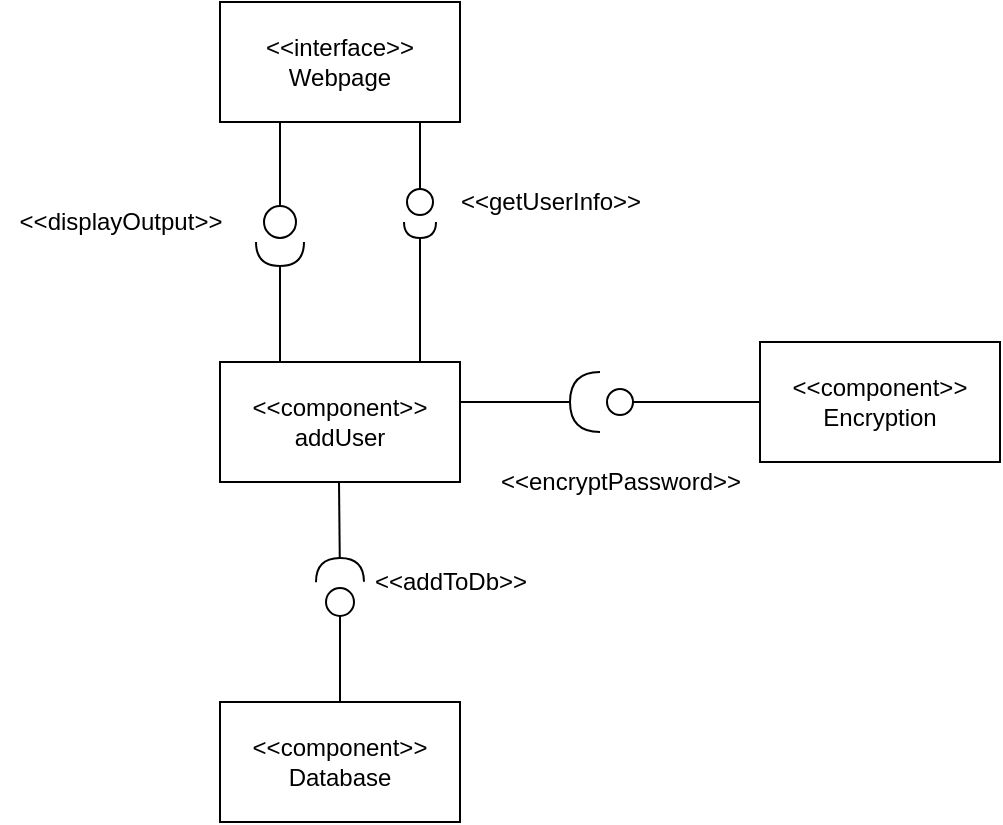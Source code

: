 <mxfile version="13.10.4" type="github" pages="8">
  <diagram id="rUuLZ0CwC7RdWQS-LIV7" name="AddUser">
    <mxGraphModel dx="1144" dy="589" grid="0" gridSize="10" guides="1" tooltips="1" connect="1" arrows="1" fold="1" page="1" pageScale="1" pageWidth="850" pageHeight="1100" math="0" shadow="0">
      <root>
        <mxCell id="APJ0qdRp9DO12fEd-1KZ-0" />
        <mxCell id="APJ0qdRp9DO12fEd-1KZ-1" parent="APJ0qdRp9DO12fEd-1KZ-0" />
        <mxCell id="rYR8tvmNt55ugRfYuJDr-0" value="&lt;div&gt;&amp;lt;&amp;lt;interface&amp;gt;&amp;gt;&lt;/div&gt;&lt;div&gt;Webpage&lt;br&gt;&lt;/div&gt;" style="rounded=0;whiteSpace=wrap;html=1;" parent="APJ0qdRp9DO12fEd-1KZ-1" vertex="1">
          <mxGeometry x="350" y="90" width="120" height="60" as="geometry" />
        </mxCell>
        <mxCell id="BtOhsKKlzof6iraWUFeg-1" value="&lt;div&gt;&amp;lt;&amp;lt;component&amp;gt;&amp;gt;&lt;/div&gt;&lt;div&gt;Database&lt;/div&gt;" style="rounded=0;whiteSpace=wrap;html=1;" parent="APJ0qdRp9DO12fEd-1KZ-1" vertex="1">
          <mxGeometry x="350" y="440" width="120" height="60" as="geometry" />
        </mxCell>
        <mxCell id="ukFtWzsqPvSTF6hQrSi1-1" style="edgeStyle=orthogonalEdgeStyle;rounded=0;orthogonalLoop=1;jettySize=auto;html=1;exitX=0.25;exitY=0;exitDx=0;exitDy=0;startArrow=none;startFill=0;startSize=10;endArrow=halfCircle;endFill=0;endSize=10;" parent="APJ0qdRp9DO12fEd-1KZ-1" source="BtOhsKKlzof6iraWUFeg-2" edge="1">
          <mxGeometry relative="1" as="geometry">
            <mxPoint x="380" y="210" as="targetPoint" />
          </mxGeometry>
        </mxCell>
        <mxCell id="4gtPtELoiswF_e7B3GmN-2" style="edgeStyle=orthogonalEdgeStyle;rounded=0;orthogonalLoop=1;jettySize=auto;html=1;startArrow=none;startFill=0;startSize=14;endArrow=halfCircle;endFill=0;endSize=13;" parent="APJ0qdRp9DO12fEd-1KZ-1" edge="1">
          <mxGeometry relative="1" as="geometry">
            <mxPoint x="540" y="290" as="targetPoint" />
            <mxPoint x="470" y="290" as="sourcePoint" />
          </mxGeometry>
        </mxCell>
        <mxCell id="BtOhsKKlzof6iraWUFeg-2" value="&lt;div&gt;&amp;lt;&amp;lt;component&amp;gt;&amp;gt;&lt;/div&gt;&lt;div&gt;addUser&lt;br&gt;&lt;/div&gt;" style="rounded=0;whiteSpace=wrap;html=1;" parent="APJ0qdRp9DO12fEd-1KZ-1" vertex="1">
          <mxGeometry x="350" y="270" width="120" height="60" as="geometry" />
        </mxCell>
        <mxCell id="BtOhsKKlzof6iraWUFeg-3" value="" style="endArrow=halfCircle;html=1;exitX=0.5;exitY=0;exitDx=0;exitDy=0;endFill=0;" parent="APJ0qdRp9DO12fEd-1KZ-1" edge="1">
          <mxGeometry width="50" height="50" relative="1" as="geometry">
            <mxPoint x="450" y="270" as="sourcePoint" />
            <mxPoint x="450" y="200" as="targetPoint" />
          </mxGeometry>
        </mxCell>
        <mxCell id="BtOhsKKlzof6iraWUFeg-4" value="" style="endArrow=none;html=1;startArrow=oval;startFill=0;startSize=13;" parent="APJ0qdRp9DO12fEd-1KZ-1" edge="1">
          <mxGeometry width="50" height="50" relative="1" as="geometry">
            <mxPoint x="450" y="190" as="sourcePoint" />
            <mxPoint x="450" y="150" as="targetPoint" />
          </mxGeometry>
        </mxCell>
        <mxCell id="BtOhsKKlzof6iraWUFeg-5" value="&amp;lt;&amp;lt;getUserInfo&amp;gt;&amp;gt;" style="text;html=1;align=center;verticalAlign=middle;resizable=0;points=[];autosize=1;" parent="APJ0qdRp9DO12fEd-1KZ-1" vertex="1">
          <mxGeometry x="460" y="180" width="110" height="20" as="geometry" />
        </mxCell>
        <mxCell id="BtOhsKKlzof6iraWUFeg-6" value="" style="endArrow=none;html=1;startArrow=halfCircle;startFill=0;startSize=10;" parent="APJ0qdRp9DO12fEd-1KZ-1" edge="1">
          <mxGeometry width="50" height="50" relative="1" as="geometry">
            <mxPoint x="410" y="380" as="sourcePoint" />
            <mxPoint x="409.5" y="330" as="targetPoint" />
          </mxGeometry>
        </mxCell>
        <mxCell id="BtOhsKKlzof6iraWUFeg-7" value="" style="endArrow=oval;html=1;startArrow=none;startFill=0;endFill=0;endSize=14;" parent="APJ0qdRp9DO12fEd-1KZ-1" edge="1">
          <mxGeometry width="50" height="50" relative="1" as="geometry">
            <mxPoint x="410" y="440" as="sourcePoint" />
            <mxPoint x="410" y="390" as="targetPoint" />
          </mxGeometry>
        </mxCell>
        <mxCell id="BtOhsKKlzof6iraWUFeg-8" value="&amp;lt;&amp;lt;addToDb&amp;gt;&amp;gt;" style="text;html=1;align=center;verticalAlign=middle;resizable=0;points=[];autosize=1;" parent="APJ0qdRp9DO12fEd-1KZ-1" vertex="1">
          <mxGeometry x="420" y="370" width="90" height="20" as="geometry" />
        </mxCell>
        <mxCell id="ukFtWzsqPvSTF6hQrSi1-0" value="" style="endArrow=none;html=1;endFill=0;endSize=22;startArrow=oval;startFill=0;startSize=16;" parent="APJ0qdRp9DO12fEd-1KZ-1" edge="1">
          <mxGeometry width="50" height="50" relative="1" as="geometry">
            <mxPoint x="380" y="200" as="sourcePoint" />
            <mxPoint x="380" y="150" as="targetPoint" />
          </mxGeometry>
        </mxCell>
        <mxCell id="ukFtWzsqPvSTF6hQrSi1-2" value="&amp;lt;&amp;lt;displayOutput&amp;gt;&amp;gt;" style="text;html=1;align=center;verticalAlign=middle;resizable=0;points=[];autosize=1;" parent="APJ0qdRp9DO12fEd-1KZ-1" vertex="1">
          <mxGeometry x="240" y="190" width="120" height="20" as="geometry" />
        </mxCell>
        <mxCell id="4gtPtELoiswF_e7B3GmN-1" style="edgeStyle=orthogonalEdgeStyle;rounded=0;orthogonalLoop=1;jettySize=auto;html=1;exitX=0;exitY=0.5;exitDx=0;exitDy=0;startArrow=none;startFill=0;startSize=14;endArrow=oval;endFill=0;endSize=13;" parent="APJ0qdRp9DO12fEd-1KZ-1" source="4gtPtELoiswF_e7B3GmN-0" edge="1">
          <mxGeometry relative="1" as="geometry">
            <mxPoint x="550" y="290" as="targetPoint" />
          </mxGeometry>
        </mxCell>
        <mxCell id="4gtPtELoiswF_e7B3GmN-0" value="&lt;div&gt;&amp;lt;&amp;lt;component&amp;gt;&amp;gt;&lt;/div&gt;&lt;div&gt;Encryption&lt;br&gt;&lt;/div&gt;" style="rounded=0;whiteSpace=wrap;html=1;" parent="APJ0qdRp9DO12fEd-1KZ-1" vertex="1">
          <mxGeometry x="620" y="260" width="120" height="60" as="geometry" />
        </mxCell>
        <mxCell id="4gtPtELoiswF_e7B3GmN-3" value="&amp;lt;&amp;lt;encryptPassword&amp;gt;&amp;gt;" style="text;html=1;align=center;verticalAlign=middle;resizable=0;points=[];autosize=1;" parent="APJ0qdRp9DO12fEd-1KZ-1" vertex="1">
          <mxGeometry x="480" y="320" width="140" height="20" as="geometry" />
        </mxCell>
      </root>
    </mxGraphModel>
  </diagram>
  <diagram id="Y52d5ZKDyGfbD1pGySOu" name="AddCharges">
    <mxGraphModel dx="1144" dy="589" grid="0" gridSize="10" guides="1" tooltips="1" connect="1" arrows="1" fold="1" page="1" pageScale="1" pageWidth="850" pageHeight="1100" math="0" shadow="0">
      <root>
        <mxCell id="0BvvpoM5XRBTN5z0QNdg-0" />
        <mxCell id="0BvvpoM5XRBTN5z0QNdg-1" parent="0BvvpoM5XRBTN5z0QNdg-0" />
        <mxCell id="r_D2R8uP9Z3UjWwnqE-W-1" value="" style="edgeStyle=orthogonalEdgeStyle;rounded=0;orthogonalLoop=1;jettySize=auto;html=1;startArrow=none;startFill=0;startSize=19;endArrow=oval;endFill=0;endSize=17;" parent="0BvvpoM5XRBTN5z0QNdg-1" source="0BvvpoM5XRBTN5z0QNdg-2" edge="1">
          <mxGeometry relative="1" as="geometry">
            <mxPoint x="210" y="181" as="targetPoint" />
          </mxGeometry>
        </mxCell>
        <mxCell id="r_D2R8uP9Z3UjWwnqE-W-5" style="edgeStyle=orthogonalEdgeStyle;rounded=0;orthogonalLoop=1;jettySize=auto;html=1;exitX=1;exitY=0.5;exitDx=0;exitDy=0;startArrow=none;startFill=0;startSize=19;endArrow=oval;endFill=0;endSize=17;" parent="0BvvpoM5XRBTN5z0QNdg-1" source="0BvvpoM5XRBTN5z0QNdg-2" edge="1">
          <mxGeometry relative="1" as="geometry">
            <mxPoint x="480" y="141" as="targetPoint" />
          </mxGeometry>
        </mxCell>
        <mxCell id="0BvvpoM5XRBTN5z0QNdg-2" value="&lt;div&gt;&amp;lt;&amp;lt;interface&amp;gt;&amp;gt;&lt;/div&gt;&lt;div&gt;Webpage&lt;br&gt;&lt;/div&gt;" style="rounded=0;whiteSpace=wrap;html=1;" parent="0BvvpoM5XRBTN5z0QNdg-1" vertex="1">
          <mxGeometry x="150" y="71" width="120" height="60" as="geometry" />
        </mxCell>
        <mxCell id="r_D2R8uP9Z3UjWwnqE-W-0" value="" style="edgeStyle=orthogonalEdgeStyle;rounded=0;orthogonalLoop=1;jettySize=auto;html=1;startArrow=none;startFill=0;startSize=16;endArrow=halfCircle;endFill=0;endSize=12;" parent="0BvvpoM5XRBTN5z0QNdg-1" source="0BvvpoM5XRBTN5z0QNdg-3" edge="1">
          <mxGeometry relative="1" as="geometry">
            <mxPoint x="210" y="191" as="targetPoint" />
          </mxGeometry>
        </mxCell>
        <mxCell id="r_D2R8uP9Z3UjWwnqE-W-12" style="edgeStyle=orthogonalEdgeStyle;rounded=0;orthogonalLoop=1;jettySize=auto;html=1;exitX=1;exitY=0.5;exitDx=0;exitDy=0;startArrow=none;startFill=0;startSize=19;endArrow=oval;endFill=0;endSize=16;" parent="0BvvpoM5XRBTN5z0QNdg-1" source="0BvvpoM5XRBTN5z0QNdg-3" edge="1">
          <mxGeometry relative="1" as="geometry">
            <mxPoint x="350" y="271" as="targetPoint" />
          </mxGeometry>
        </mxCell>
        <mxCell id="r_D2R8uP9Z3UjWwnqE-W-16" style="edgeStyle=orthogonalEdgeStyle;rounded=0;orthogonalLoop=1;jettySize=auto;html=1;exitX=0.25;exitY=1;exitDx=0;exitDy=0;startArrow=none;startFill=0;startSize=14;endArrow=halfCircle;endFill=0;endSize=13;" parent="0BvvpoM5XRBTN5z0QNdg-1" source="0BvvpoM5XRBTN5z0QNdg-3" edge="1">
          <mxGeometry relative="1" as="geometry">
            <mxPoint x="180" y="401" as="targetPoint" />
          </mxGeometry>
        </mxCell>
        <mxCell id="0BvvpoM5XRBTN5z0QNdg-3" value="&lt;div&gt;&amp;lt;&amp;lt;component&amp;gt;&amp;gt;&lt;/div&gt;&lt;div&gt;addCharges&lt;br&gt;&lt;/div&gt;" style="rounded=0;whiteSpace=wrap;html=1;" parent="0BvvpoM5XRBTN5z0QNdg-1" vertex="1">
          <mxGeometry x="150" y="241" width="120" height="60" as="geometry" />
        </mxCell>
        <mxCell id="r_D2R8uP9Z3UjWwnqE-W-4" style="edgeStyle=orthogonalEdgeStyle;rounded=0;orthogonalLoop=1;jettySize=auto;html=1;exitX=0.5;exitY=0;exitDx=0;exitDy=0;startArrow=none;startFill=0;startSize=19;endArrow=halfCircle;endFill=0;endSize=11;" parent="0BvvpoM5XRBTN5z0QNdg-1" source="r_D2R8uP9Z3UjWwnqE-W-2" edge="1">
          <mxGeometry relative="1" as="geometry">
            <mxPoint x="480" y="161" as="targetPoint" />
          </mxGeometry>
        </mxCell>
        <mxCell id="r_D2R8uP9Z3UjWwnqE-W-10" style="edgeStyle=orthogonalEdgeStyle;rounded=0;orthogonalLoop=1;jettySize=auto;html=1;exitX=0.5;exitY=1;exitDx=0;exitDy=0;startArrow=none;startFill=0;startSize=19;endArrow=oval;endFill=0;endSize=16;" parent="0BvvpoM5XRBTN5z0QNdg-1" source="r_D2R8uP9Z3UjWwnqE-W-2" edge="1">
          <mxGeometry relative="1" as="geometry">
            <mxPoint x="480" y="361" as="targetPoint" />
          </mxGeometry>
        </mxCell>
        <mxCell id="r_D2R8uP9Z3UjWwnqE-W-13" style="edgeStyle=orthogonalEdgeStyle;rounded=0;orthogonalLoop=1;jettySize=auto;html=1;exitX=0;exitY=0.5;exitDx=0;exitDy=0;startArrow=none;startFill=0;startSize=14;endArrow=halfCircle;endFill=0;endSize=13;" parent="0BvvpoM5XRBTN5z0QNdg-1" source="r_D2R8uP9Z3UjWwnqE-W-2" edge="1">
          <mxGeometry relative="1" as="geometry">
            <mxPoint x="360" y="271" as="targetPoint" />
          </mxGeometry>
        </mxCell>
        <mxCell id="r_D2R8uP9Z3UjWwnqE-W-2" value="&lt;div&gt;&amp;lt;&amp;lt;component&amp;gt;&amp;gt;&lt;/div&gt;&lt;div&gt;AdminLogin&lt;br&gt;&lt;/div&gt;" style="rounded=0;whiteSpace=wrap;html=1;" parent="0BvvpoM5XRBTN5z0QNdg-1" vertex="1">
          <mxGeometry x="420" y="241" width="120" height="60" as="geometry" />
        </mxCell>
        <mxCell id="r_D2R8uP9Z3UjWwnqE-W-3" value="&amp;lt;&amp;lt;getChargeInformation&amp;gt;&amp;gt;" style="text;html=1;align=center;verticalAlign=middle;resizable=0;points=[];autosize=1;" parent="0BvvpoM5XRBTN5z0QNdg-1" vertex="1">
          <mxGeometry x="220" y="171" width="160" height="20" as="geometry" />
        </mxCell>
        <mxCell id="r_D2R8uP9Z3UjWwnqE-W-6" value="&amp;lt;&amp;lt;getLoginCredentials&amp;gt;&amp;gt;" style="text;html=1;align=center;verticalAlign=middle;resizable=0;points=[];autosize=1;" parent="0BvvpoM5XRBTN5z0QNdg-1" vertex="1">
          <mxGeometry x="480" y="141" width="160" height="20" as="geometry" />
        </mxCell>
        <mxCell id="r_D2R8uP9Z3UjWwnqE-W-7" value="&lt;div&gt;&lt;br&gt;&lt;/div&gt;&lt;div&gt;&lt;br&gt;&lt;/div&gt;" style="text;html=1;align=center;verticalAlign=middle;resizable=0;points=[];autosize=1;" parent="0BvvpoM5XRBTN5z0QNdg-1" vertex="1">
          <mxGeometry x="290" y="426" width="20" height="30" as="geometry" />
        </mxCell>
        <mxCell id="r_D2R8uP9Z3UjWwnqE-W-9" style="edgeStyle=orthogonalEdgeStyle;rounded=0;orthogonalLoop=1;jettySize=auto;html=1;exitX=1;exitY=0.5;exitDx=0;exitDy=0;startArrow=none;startFill=0;startSize=19;endArrow=halfCircle;endFill=0;endSize=11;" parent="0BvvpoM5XRBTN5z0QNdg-1" source="r_D2R8uP9Z3UjWwnqE-W-8" edge="1">
          <mxGeometry relative="1" as="geometry">
            <mxPoint x="480" y="371" as="targetPoint" />
          </mxGeometry>
        </mxCell>
        <mxCell id="_ZDBPK7lSFRtpQAL9qDg-0" style="edgeStyle=orthogonalEdgeStyle;rounded=0;orthogonalLoop=1;jettySize=auto;html=1;exitX=0;exitY=0.5;exitDx=0;exitDy=0;startArrow=none;startFill=0;startSize=14;endArrow=oval;endFill=0;endSize=13;" parent="0BvvpoM5XRBTN5z0QNdg-1" source="r_D2R8uP9Z3UjWwnqE-W-8" edge="1">
          <mxGeometry relative="1" as="geometry">
            <mxPoint x="180" y="401" as="targetPoint" />
          </mxGeometry>
        </mxCell>
        <mxCell id="r_D2R8uP9Z3UjWwnqE-W-8" value="&lt;div&gt;&amp;lt;&amp;lt;component&amp;gt;&amp;gt;&lt;/div&gt;&lt;div&gt;Database&lt;br&gt;&lt;/div&gt;" style="rounded=0;whiteSpace=wrap;html=1;" parent="0BvvpoM5XRBTN5z0QNdg-1" vertex="1">
          <mxGeometry x="280" y="411" width="120" height="60" as="geometry" />
        </mxCell>
        <mxCell id="r_D2R8uP9Z3UjWwnqE-W-11" value="&amp;lt;&amp;lt;checkCredentials&amp;gt;&amp;gt;" style="text;html=1;align=center;verticalAlign=middle;resizable=0;points=[];autosize=1;" parent="0BvvpoM5XRBTN5z0QNdg-1" vertex="1">
          <mxGeometry x="493" y="352" width="134" height="18" as="geometry" />
        </mxCell>
        <mxCell id="r_D2R8uP9Z3UjWwnqE-W-14" value="&amp;lt;&amp;lt;login&amp;gt;&amp;gt;" style="text;html=1;align=center;verticalAlign=middle;resizable=0;points=[];autosize=1;" parent="0BvvpoM5XRBTN5z0QNdg-1" vertex="1">
          <mxGeometry x="330" y="291" width="70" height="20" as="geometry" />
        </mxCell>
        <mxCell id="_ZDBPK7lSFRtpQAL9qDg-1" value="&amp;lt;&amp;lt;insertRecord&amp;gt;&amp;gt;" style="text;html=1;align=center;verticalAlign=middle;resizable=0;points=[];autosize=1;" parent="0BvvpoM5XRBTN5z0QNdg-1" vertex="1">
          <mxGeometry x="190" y="381" width="110" height="20" as="geometry" />
        </mxCell>
        <mxCell id="1KN_psqOtUP6KYfmQrgA-0" value="" style="endArrow=oval;html=1;endFill=0;endSize=14;" edge="1" parent="0BvvpoM5XRBTN5z0QNdg-1">
          <mxGeometry width="50" height="50" relative="1" as="geometry">
            <mxPoint x="540" y="270.5" as="sourcePoint" />
            <mxPoint x="587" y="270.5" as="targetPoint" />
          </mxGeometry>
        </mxCell>
        <mxCell id="1KN_psqOtUP6KYfmQrgA-3" style="edgeStyle=orthogonalEdgeStyle;rounded=0;orthogonalLoop=1;jettySize=auto;html=1;exitX=0;exitY=0.5;exitDx=0;exitDy=0;endArrow=halfCircle;endFill=0;endSize=11;" edge="1" parent="0BvvpoM5XRBTN5z0QNdg-1" source="1KN_psqOtUP6KYfmQrgA-2">
          <mxGeometry relative="1" as="geometry">
            <mxPoint x="596" y="271" as="targetPoint" />
          </mxGeometry>
        </mxCell>
        <mxCell id="1KN_psqOtUP6KYfmQrgA-2" value="Encryption" style="rounded=0;whiteSpace=wrap;html=1;" vertex="1" parent="0BvvpoM5XRBTN5z0QNdg-1">
          <mxGeometry x="701" y="241" width="120" height="60" as="geometry" />
        </mxCell>
        <mxCell id="1KN_psqOtUP6KYfmQrgA-4" value="&amp;lt;&amp;lt;EncryptPassword&amp;gt;&amp;gt;" style="text;html=1;align=center;verticalAlign=middle;resizable=0;points=[];autosize=1;" vertex="1" parent="0BvvpoM5XRBTN5z0QNdg-1">
          <mxGeometry x="551" y="230" width="134" height="18" as="geometry" />
        </mxCell>
      </root>
    </mxGraphModel>
  </diagram>
  <diagram id="g2hip7DmW2aXxMmxixf6" name="payCharges">
    <mxGraphModel dx="290" dy="588" grid="0" gridSize="10" guides="1" tooltips="1" connect="1" arrows="1" fold="1" page="1" pageScale="1" pageWidth="850" pageHeight="1100" math="0" shadow="0">
      <root>
        <mxCell id="o1U7pOWKb4e2-C12Hc4e-0" />
        <mxCell id="o1U7pOWKb4e2-C12Hc4e-1" parent="o1U7pOWKb4e2-C12Hc4e-0" />
        <mxCell id="kvjqeFdl-s6JHgCzIYXw-2" style="edgeStyle=orthogonalEdgeStyle;rounded=0;orthogonalLoop=1;jettySize=auto;html=1;exitX=0.75;exitY=1;exitDx=0;exitDy=0;startArrow=none;startFill=0;startSize=14;endArrow=oval;endFill=0;endSize=13;" parent="o1U7pOWKb4e2-C12Hc4e-1" source="o1U7pOWKb4e2-C12Hc4e-2" edge="1">
          <mxGeometry relative="1" as="geometry">
            <mxPoint x="290" y="165" as="targetPoint" />
          </mxGeometry>
        </mxCell>
        <mxCell id="Txd__PKAfKwo9zWXBHOz-5" style="edgeStyle=orthogonalEdgeStyle;rounded=0;orthogonalLoop=1;jettySize=auto;html=1;exitX=1;exitY=0.5;exitDx=0;exitDy=0;startArrow=none;startFill=0;startSize=14;endArrow=halfCircle;endFill=0;endSize=11;" parent="o1U7pOWKb4e2-C12Hc4e-1" source="o1U7pOWKb4e2-C12Hc4e-2" edge="1">
          <mxGeometry relative="1" as="geometry">
            <mxPoint x="500" y="135" as="targetPoint" />
          </mxGeometry>
        </mxCell>
        <mxCell id="o1U7pOWKb4e2-C12Hc4e-2" value="&lt;div&gt;&amp;lt;&amp;lt;interface&amp;gt;&amp;gt;&lt;/div&gt;&lt;div&gt;Webpage&lt;br&gt;&lt;/div&gt;" style="rounded=0;whiteSpace=wrap;html=1;" parent="o1U7pOWKb4e2-C12Hc4e-1" vertex="1">
          <mxGeometry x="200" y="65" width="120" height="60" as="geometry" />
        </mxCell>
        <mxCell id="kvjqeFdl-s6JHgCzIYXw-1" style="edgeStyle=orthogonalEdgeStyle;rounded=0;orthogonalLoop=1;jettySize=auto;html=1;exitX=0.75;exitY=0;exitDx=0;exitDy=0;startArrow=none;startFill=0;startSize=14;endArrow=halfCircle;endFill=0;endSize=10;" parent="o1U7pOWKb4e2-C12Hc4e-1" source="kvjqeFdl-s6JHgCzIYXw-0" edge="1">
          <mxGeometry relative="1" as="geometry">
            <mxPoint x="290" y="175" as="targetPoint" />
          </mxGeometry>
        </mxCell>
        <mxCell id="Txd__PKAfKwo9zWXBHOz-2" style="edgeStyle=orthogonalEdgeStyle;rounded=0;orthogonalLoop=1;jettySize=auto;html=1;exitX=1;exitY=0.5;exitDx=0;exitDy=0;startArrow=none;startFill=0;startSize=14;endArrow=oval;endFill=0;endSize=14;" parent="o1U7pOWKb4e2-C12Hc4e-1" source="kvjqeFdl-s6JHgCzIYXw-0" edge="1">
          <mxGeometry relative="1" as="geometry">
            <mxPoint x="390" y="255" as="targetPoint" />
          </mxGeometry>
        </mxCell>
        <mxCell id="-b95Hkb9FhqtMwTolk68-4" style="edgeStyle=orthogonalEdgeStyle;rounded=0;orthogonalLoop=1;jettySize=auto;html=1;exitX=0.5;exitY=1;exitDx=0;exitDy=0;startArrow=none;startFill=0;startSize=14;endArrow=halfCircle;endFill=0;endSize=15;" parent="o1U7pOWKb4e2-C12Hc4e-1" source="kvjqeFdl-s6JHgCzIYXw-0" edge="1">
          <mxGeometry relative="1" as="geometry">
            <mxPoint x="280" y="395" as="targetPoint" />
          </mxGeometry>
        </mxCell>
        <mxCell id="kvjqeFdl-s6JHgCzIYXw-0" value="&lt;div&gt;&amp;lt;&amp;lt;component&amp;gt;&amp;gt;&lt;/div&gt;&lt;div&gt;payCharges&lt;br&gt;&lt;/div&gt;" style="rounded=0;whiteSpace=wrap;html=1;" parent="o1U7pOWKb4e2-C12Hc4e-1" vertex="1">
          <mxGeometry x="200" y="225" width="120" height="60" as="geometry" />
        </mxCell>
        <mxCell id="kvjqeFdl-s6JHgCzIYXw-3" value="&amp;lt;&amp;lt;getPaymentAmount&amp;gt;&amp;gt;" style="text;html=1;align=center;verticalAlign=middle;resizable=0;points=[];autosize=1;" parent="o1U7pOWKb4e2-C12Hc4e-1" vertex="1">
          <mxGeometry x="128" y="156" width="145" height="18" as="geometry" />
        </mxCell>
        <mxCell id="Txd__PKAfKwo9zWXBHOz-1" style="edgeStyle=orthogonalEdgeStyle;rounded=0;orthogonalLoop=1;jettySize=auto;html=1;exitX=0;exitY=0.5;exitDx=0;exitDy=0;startArrow=none;startFill=0;startSize=14;endArrow=halfCircle;endFill=0;endSize=10;" parent="o1U7pOWKb4e2-C12Hc4e-1" source="kvjqeFdl-s6JHgCzIYXw-5" edge="1">
          <mxGeometry relative="1" as="geometry">
            <mxPoint x="400" y="255" as="targetPoint" />
          </mxGeometry>
        </mxCell>
        <mxCell id="Txd__PKAfKwo9zWXBHOz-4" style="edgeStyle=orthogonalEdgeStyle;rounded=0;orthogonalLoop=1;jettySize=auto;html=1;exitX=0.5;exitY=0;exitDx=0;exitDy=0;startArrow=none;startFill=0;startSize=14;endArrow=oval;endFill=0;endSize=14;" parent="o1U7pOWKb4e2-C12Hc4e-1" source="kvjqeFdl-s6JHgCzIYXw-5" edge="1">
          <mxGeometry relative="1" as="geometry">
            <mxPoint x="500" y="145" as="targetPoint" />
          </mxGeometry>
        </mxCell>
        <mxCell id="-b95Hkb9FhqtMwTolk68-0" style="edgeStyle=orthogonalEdgeStyle;rounded=0;orthogonalLoop=1;jettySize=auto;html=1;exitX=0.5;exitY=1;exitDx=0;exitDy=0;startArrow=none;startFill=0;startSize=14;endArrow=halfCircle;endFill=0;endSize=12;" parent="o1U7pOWKb4e2-C12Hc4e-1" source="kvjqeFdl-s6JHgCzIYXw-5" edge="1">
          <mxGeometry relative="1" as="geometry">
            <mxPoint x="500" y="335" as="targetPoint" />
          </mxGeometry>
        </mxCell>
        <mxCell id="fMCB3vp5_V9pdvqyl7y7-0" style="edgeStyle=orthogonalEdgeStyle;rounded=0;orthogonalLoop=1;jettySize=auto;html=1;exitX=1;exitY=0.5;exitDx=0;exitDy=0;endArrow=halfCircle;endFill=0;endSize=11;" edge="1" parent="o1U7pOWKb4e2-C12Hc4e-1" source="kvjqeFdl-s6JHgCzIYXw-5">
          <mxGeometry relative="1" as="geometry">
            <mxPoint x="623" y="255" as="targetPoint" />
          </mxGeometry>
        </mxCell>
        <mxCell id="kvjqeFdl-s6JHgCzIYXw-5" value="&lt;div&gt;&amp;lt;&amp;lt;component&amp;gt;&amp;gt;&lt;/div&gt;&lt;div&gt;StudentLogin&lt;br&gt;&lt;/div&gt;" style="rounded=0;whiteSpace=wrap;html=1;" parent="o1U7pOWKb4e2-C12Hc4e-1" vertex="1">
          <mxGeometry x="440" y="225" width="120" height="60" as="geometry" />
        </mxCell>
        <mxCell id="Txd__PKAfKwo9zWXBHOz-3" value="&amp;lt;&amp;lt;getStudentId&amp;gt;&amp;gt;" style="text;html=1;align=center;verticalAlign=middle;resizable=0;points=[];autosize=1;" parent="o1U7pOWKb4e2-C12Hc4e-1" vertex="1">
          <mxGeometry x="320" y="275" width="110" height="20" as="geometry" />
        </mxCell>
        <mxCell id="Txd__PKAfKwo9zWXBHOz-6" value="&amp;lt;&amp;lt;getLoginInfo&amp;gt;&amp;gt;" style="text;html=1;align=center;verticalAlign=middle;resizable=0;points=[];autosize=1;" parent="o1U7pOWKb4e2-C12Hc4e-1" vertex="1">
          <mxGeometry x="510" y="125" width="110" height="20" as="geometry" />
        </mxCell>
        <mxCell id="-b95Hkb9FhqtMwTolk68-1" style="edgeStyle=orthogonalEdgeStyle;rounded=0;orthogonalLoop=1;jettySize=auto;html=1;exitX=0.5;exitY=0;exitDx=0;exitDy=0;startArrow=none;startFill=0;startSize=14;endArrow=oval;endFill=0;endSize=15;" parent="o1U7pOWKb4e2-C12Hc4e-1" source="Txd__PKAfKwo9zWXBHOz-7" edge="1">
          <mxGeometry relative="1" as="geometry">
            <mxPoint x="500" y="345" as="targetPoint" />
          </mxGeometry>
        </mxCell>
        <mxCell id="-b95Hkb9FhqtMwTolk68-5" style="edgeStyle=orthogonalEdgeStyle;rounded=0;orthogonalLoop=1;jettySize=auto;html=1;exitX=0;exitY=0.5;exitDx=0;exitDy=0;startArrow=none;startFill=0;startSize=14;endArrow=oval;endFill=0;endSize=15;" parent="o1U7pOWKb4e2-C12Hc4e-1" source="Txd__PKAfKwo9zWXBHOz-7" edge="1">
          <mxGeometry relative="1" as="geometry">
            <mxPoint x="280" y="405" as="targetPoint" />
          </mxGeometry>
        </mxCell>
        <mxCell id="Txd__PKAfKwo9zWXBHOz-7" value="&lt;div&gt;&amp;lt;&amp;lt;component&amp;gt;&amp;gt;&lt;/div&gt;&lt;div&gt;Database&lt;br&gt;&lt;/div&gt;" style="rounded=0;whiteSpace=wrap;html=1;" parent="o1U7pOWKb4e2-C12Hc4e-1" vertex="1">
          <mxGeometry x="440" y="395" width="120" height="60" as="geometry" />
        </mxCell>
        <mxCell id="fMCB3vp5_V9pdvqyl7y7-1" style="edgeStyle=orthogonalEdgeStyle;rounded=0;orthogonalLoop=1;jettySize=auto;html=1;exitX=0;exitY=0.4;exitDx=0;exitDy=0;endArrow=oval;endFill=0;endSize=13;exitPerimeter=0;" edge="1" parent="o1U7pOWKb4e2-C12Hc4e-1" source="Txd__PKAfKwo9zWXBHOz-8">
          <mxGeometry relative="1" as="geometry">
            <mxPoint x="629" y="255" as="targetPoint" />
          </mxGeometry>
        </mxCell>
        <mxCell id="Txd__PKAfKwo9zWXBHOz-8" value="&lt;div&gt;&amp;lt;&amp;lt;component&amp;gt;&amp;gt;&lt;/div&gt;&lt;div&gt;Encryption&lt;br&gt;&lt;/div&gt;" style="rounded=0;whiteSpace=wrap;html=1;" parent="o1U7pOWKb4e2-C12Hc4e-1" vertex="1">
          <mxGeometry x="703" y="231" width="120" height="60" as="geometry" />
        </mxCell>
        <mxCell id="Txd__PKAfKwo9zWXBHOz-15" value="&amp;lt;&amp;lt;encryptPassword&amp;gt;&amp;gt;" style="text;html=1;align=center;verticalAlign=middle;resizable=0;points=[];autosize=1;" parent="o1U7pOWKb4e2-C12Hc4e-1" vertex="1">
          <mxGeometry x="599" y="204" width="133" height="18" as="geometry" />
        </mxCell>
        <mxCell id="-b95Hkb9FhqtMwTolk68-2" value="&amp;lt;&amp;lt;checkCredentials&amp;gt;&amp;gt;" style="text;html=1;align=center;verticalAlign=middle;resizable=0;points=[];autosize=1;" parent="o1U7pOWKb4e2-C12Hc4e-1" vertex="1">
          <mxGeometry x="350" y="328" width="134" height="18" as="geometry" />
        </mxCell>
        <mxCell id="-b95Hkb9FhqtMwTolk68-6" value="&amp;lt;&amp;lt;addNewTransaction&amp;gt;&amp;gt;" style="text;html=1;align=center;verticalAlign=middle;resizable=0;points=[];autosize=1;" parent="o1U7pOWKb4e2-C12Hc4e-1" vertex="1">
          <mxGeometry x="170" y="425" width="150" height="20" as="geometry" />
        </mxCell>
      </root>
    </mxGraphModel>
  </diagram>
  <diagram id="1wzU1umJ06EHqtjQU-Fl" name="ER_Diagram">
    <mxGraphModel dx="290" dy="588" grid="0" gridSize="10" guides="1" tooltips="1" connect="1" arrows="1" fold="1" page="1" pageScale="1" pageWidth="850" pageHeight="1100" math="0" shadow="0">
      <root>
        <mxCell id="0Ox-fh44xJBKeiEa8GLi-0" />
        <mxCell id="0Ox-fh44xJBKeiEa8GLi-1" parent="0Ox-fh44xJBKeiEa8GLi-0" />
        <mxCell id="0Ox-fh44xJBKeiEa8GLi-14" style="edgeStyle=orthogonalEdgeStyle;rounded=0;orthogonalLoop=1;jettySize=auto;html=1;exitX=0;exitY=0.75;exitDx=0;exitDy=0;entryX=1;entryY=0.5;entryDx=0;entryDy=0;endArrow=none;endFill=0;endSize=13;" edge="1" parent="0Ox-fh44xJBKeiEa8GLi-1" source="0Ox-fh44xJBKeiEa8GLi-4" target="0Ox-fh44xJBKeiEa8GLi-12">
          <mxGeometry relative="1" as="geometry" />
        </mxCell>
        <mxCell id="0Ox-fh44xJBKeiEa8GLi-15" style="edgeStyle=orthogonalEdgeStyle;rounded=0;orthogonalLoop=1;jettySize=auto;html=1;exitX=0;exitY=0.5;exitDx=0;exitDy=0;entryX=1;entryY=1;entryDx=0;entryDy=0;endArrow=none;endFill=0;endSize=13;" edge="1" parent="0Ox-fh44xJBKeiEa8GLi-1" source="0Ox-fh44xJBKeiEa8GLi-4" target="0Ox-fh44xJBKeiEa8GLi-10">
          <mxGeometry relative="1" as="geometry" />
        </mxCell>
        <mxCell id="0Ox-fh44xJBKeiEa8GLi-17" style="edgeStyle=orthogonalEdgeStyle;rounded=0;orthogonalLoop=1;jettySize=auto;html=1;exitX=0;exitY=0;exitDx=0;exitDy=0;entryX=1;entryY=1;entryDx=0;entryDy=0;endArrow=none;endFill=0;endSize=13;" edge="1" parent="0Ox-fh44xJBKeiEa8GLi-1" source="0Ox-fh44xJBKeiEa8GLi-4" target="0Ox-fh44xJBKeiEa8GLi-9">
          <mxGeometry relative="1" as="geometry" />
        </mxCell>
        <mxCell id="0Ox-fh44xJBKeiEa8GLi-18" style="edgeStyle=orthogonalEdgeStyle;rounded=0;orthogonalLoop=1;jettySize=auto;html=1;exitX=0.25;exitY=0;exitDx=0;exitDy=0;entryX=0.667;entryY=0.975;entryDx=0;entryDy=0;entryPerimeter=0;endArrow=none;endFill=0;endSize=13;" edge="1" parent="0Ox-fh44xJBKeiEa8GLi-1" source="0Ox-fh44xJBKeiEa8GLi-4" target="0Ox-fh44xJBKeiEa8GLi-8">
          <mxGeometry relative="1" as="geometry" />
        </mxCell>
        <mxCell id="0Ox-fh44xJBKeiEa8GLi-19" style="edgeStyle=orthogonalEdgeStyle;rounded=0;orthogonalLoop=1;jettySize=auto;html=1;exitX=0.75;exitY=0;exitDx=0;exitDy=0;entryX=0.286;entryY=1;entryDx=0;entryDy=0;entryPerimeter=0;endArrow=none;endFill=0;endSize=13;" edge="1" parent="0Ox-fh44xJBKeiEa8GLi-1" source="0Ox-fh44xJBKeiEa8GLi-4" target="0Ox-fh44xJBKeiEa8GLi-5">
          <mxGeometry relative="1" as="geometry" />
        </mxCell>
        <mxCell id="0Ox-fh44xJBKeiEa8GLi-20" style="edgeStyle=orthogonalEdgeStyle;rounded=0;orthogonalLoop=1;jettySize=auto;html=1;exitX=1;exitY=0;exitDx=0;exitDy=0;entryX=0.017;entryY=0.7;entryDx=0;entryDy=0;entryPerimeter=0;endArrow=none;endFill=0;endSize=13;" edge="1" parent="0Ox-fh44xJBKeiEa8GLi-1" source="0Ox-fh44xJBKeiEa8GLi-4" target="0Ox-fh44xJBKeiEa8GLi-6">
          <mxGeometry relative="1" as="geometry" />
        </mxCell>
        <mxCell id="0Ox-fh44xJBKeiEa8GLi-21" style="edgeStyle=orthogonalEdgeStyle;rounded=0;orthogonalLoop=1;jettySize=auto;html=1;exitX=1;exitY=0.25;exitDx=0;exitDy=0;entryX=0;entryY=0.5;entryDx=0;entryDy=0;endArrow=none;endFill=0;endSize=13;" edge="1" parent="0Ox-fh44xJBKeiEa8GLi-1" source="0Ox-fh44xJBKeiEa8GLi-4" target="0Ox-fh44xJBKeiEa8GLi-7">
          <mxGeometry relative="1" as="geometry" />
        </mxCell>
        <mxCell id="0Ox-fh44xJBKeiEa8GLi-4" value="Student" style="rounded=0;whiteSpace=wrap;html=1;" vertex="1" parent="0Ox-fh44xJBKeiEa8GLi-1">
          <mxGeometry x="360" y="150" width="120" height="60" as="geometry" />
        </mxCell>
        <mxCell id="0Ox-fh44xJBKeiEa8GLi-5" value="firstName" style="ellipse;whiteSpace=wrap;html=1;" vertex="1" parent="0Ox-fh44xJBKeiEa8GLi-1">
          <mxGeometry x="430" y="40" width="70" height="40" as="geometry" />
        </mxCell>
        <mxCell id="0Ox-fh44xJBKeiEa8GLi-6" value="lastName" style="ellipse;whiteSpace=wrap;html=1;" vertex="1" parent="0Ox-fh44xJBKeiEa8GLi-1">
          <mxGeometry x="510" y="80" width="60" height="40" as="geometry" />
        </mxCell>
        <mxCell id="0Ox-fh44xJBKeiEa8GLi-7" value="birthDate" style="ellipse;whiteSpace=wrap;html=1;" vertex="1" parent="0Ox-fh44xJBKeiEa8GLi-1">
          <mxGeometry x="530" y="140" width="60" height="40" as="geometry" />
        </mxCell>
        <mxCell id="0Ox-fh44xJBKeiEa8GLi-8" value="Address" style="ellipse;whiteSpace=wrap;html=1;" vertex="1" parent="0Ox-fh44xJBKeiEa8GLi-1">
          <mxGeometry x="350" y="40" width="60" height="40" as="geometry" />
        </mxCell>
        <mxCell id="0Ox-fh44xJBKeiEa8GLi-9" value="Email" style="ellipse;whiteSpace=wrap;html=1;" vertex="1" parent="0Ox-fh44xJBKeiEa8GLi-1">
          <mxGeometry x="280" y="70" width="60" height="40" as="geometry" />
        </mxCell>
        <mxCell id="0Ox-fh44xJBKeiEa8GLi-10" value="studentId" style="ellipse;whiteSpace=wrap;html=1;fontStyle=4" vertex="1" parent="0Ox-fh44xJBKeiEa8GLi-1">
          <mxGeometry x="250" y="120" width="60" height="40" as="geometry" />
        </mxCell>
        <mxCell id="0Ox-fh44xJBKeiEa8GLi-12" value="Password" style="ellipse;whiteSpace=wrap;html=1;" vertex="1" parent="0Ox-fh44xJBKeiEa8GLi-1">
          <mxGeometry x="240" y="180" width="60" height="40" as="geometry" />
        </mxCell>
        <mxCell id="0Ox-fh44xJBKeiEa8GLi-25" value="" style="edgeStyle=orthogonalEdgeStyle;rounded=0;orthogonalLoop=1;jettySize=auto;html=1;endArrow=none;endFill=0;endSize=13;fontStyle=1;strokeWidth=3;startArrow=blockThin;startFill=0;" edge="1" parent="0Ox-fh44xJBKeiEa8GLi-1" source="0Ox-fh44xJBKeiEa8GLi-22" target="0Ox-fh44xJBKeiEa8GLi-24">
          <mxGeometry relative="1" as="geometry" />
        </mxCell>
        <mxCell id="0Ox-fh44xJBKeiEa8GLi-33" style="edgeStyle=orthogonalEdgeStyle;rounded=0;orthogonalLoop=1;jettySize=auto;html=1;exitX=1;exitY=0.5;exitDx=0;exitDy=0;entryX=0;entryY=0.5;entryDx=0;entryDy=0;startArrow=none;startFill=0;endArrow=none;endFill=0;endSize=4;strokeWidth=1;" edge="1" parent="0Ox-fh44xJBKeiEa8GLi-1" source="0Ox-fh44xJBKeiEa8GLi-22" target="0Ox-fh44xJBKeiEa8GLi-28">
          <mxGeometry relative="1" as="geometry" />
        </mxCell>
        <mxCell id="0Ox-fh44xJBKeiEa8GLi-48" style="edgeStyle=orthogonalEdgeStyle;rounded=0;orthogonalLoop=1;jettySize=auto;html=1;exitX=0.5;exitY=0;exitDx=0;exitDy=0;entryX=0.5;entryY=1;entryDx=0;entryDy=0;startArrow=none;startFill=0;endArrow=none;endFill=0;endSize=4;strokeWidth=1;" edge="1" parent="0Ox-fh44xJBKeiEa8GLi-1" source="0Ox-fh44xJBKeiEa8GLi-22" target="0Ox-fh44xJBKeiEa8GLi-4">
          <mxGeometry relative="1" as="geometry" />
        </mxCell>
        <mxCell id="0Ox-fh44xJBKeiEa8GLi-22" value="partakesIn" style="rhombus;whiteSpace=wrap;html=1;rounded=0;" vertex="1" parent="0Ox-fh44xJBKeiEa8GLi-1">
          <mxGeometry x="380" y="240" width="80" height="80" as="geometry" />
        </mxCell>
        <mxCell id="0Ox-fh44xJBKeiEa8GLi-31" style="edgeStyle=orthogonalEdgeStyle;rounded=0;orthogonalLoop=1;jettySize=auto;html=1;exitX=1;exitY=0.5;exitDx=0;exitDy=0;entryX=0;entryY=0.5;entryDx=0;entryDy=0;startArrow=none;startFill=0;endArrow=none;endFill=0;endSize=4;strokeWidth=1;" edge="1" parent="0Ox-fh44xJBKeiEa8GLi-1" source="0Ox-fh44xJBKeiEa8GLi-24" target="0Ox-fh44xJBKeiEa8GLi-27">
          <mxGeometry relative="1" as="geometry" />
        </mxCell>
        <mxCell id="0Ox-fh44xJBKeiEa8GLi-24" value="Transaction" style="whiteSpace=wrap;html=1;rounded=0;" vertex="1" parent="0Ox-fh44xJBKeiEa8GLi-1">
          <mxGeometry x="360" y="370" width="120" height="60" as="geometry" />
        </mxCell>
        <mxCell id="0Ox-fh44xJBKeiEa8GLi-27" value="amount" style="ellipse;whiteSpace=wrap;html=1;" vertex="1" parent="0Ox-fh44xJBKeiEa8GLi-1">
          <mxGeometry x="540" y="380" width="80" height="40" as="geometry" />
        </mxCell>
        <mxCell id="0Ox-fh44xJBKeiEa8GLi-28" value="date" style="ellipse;whiteSpace=wrap;html=1;" vertex="1" parent="0Ox-fh44xJBKeiEa8GLi-1">
          <mxGeometry x="510" y="260" width="80" height="40" as="geometry" />
        </mxCell>
        <mxCell id="0Ox-fh44xJBKeiEa8GLi-35" style="edgeStyle=orthogonalEdgeStyle;rounded=0;orthogonalLoop=1;jettySize=auto;html=1;exitX=1;exitY=0.5;exitDx=0;exitDy=0;entryX=0;entryY=0.5;entryDx=0;entryDy=0;startArrow=none;startFill=0;endArrow=none;endFill=0;endSize=4;strokeWidth=1;" edge="1" parent="0Ox-fh44xJBKeiEa8GLi-1" source="0Ox-fh44xJBKeiEa8GLi-29" target="0Ox-fh44xJBKeiEa8GLi-24">
          <mxGeometry relative="1" as="geometry" />
        </mxCell>
        <mxCell id="0Ox-fh44xJBKeiEa8GLi-29" value="&lt;u&gt;transId&lt;/u&gt;" style="ellipse;whiteSpace=wrap;html=1;" vertex="1" parent="0Ox-fh44xJBKeiEa8GLi-1">
          <mxGeometry x="210" y="380" width="80" height="40" as="geometry" />
        </mxCell>
        <mxCell id="0Ox-fh44xJBKeiEa8GLi-38" style="edgeStyle=orthogonalEdgeStyle;rounded=0;orthogonalLoop=1;jettySize=auto;html=1;exitX=0;exitY=0.25;exitDx=0;exitDy=0;startArrow=none;startFill=0;endArrow=none;endFill=0;endSize=4;strokeWidth=1;" edge="1" parent="0Ox-fh44xJBKeiEa8GLi-1" source="0Ox-fh44xJBKeiEa8GLi-36">
          <mxGeometry relative="1" as="geometry">
            <mxPoint x="350" y="560" as="targetPoint" />
          </mxGeometry>
        </mxCell>
        <mxCell id="0Ox-fh44xJBKeiEa8GLi-39" style="edgeStyle=orthogonalEdgeStyle;rounded=0;orthogonalLoop=1;jettySize=auto;html=1;exitX=0;exitY=0.75;exitDx=0;exitDy=0;startArrow=none;startFill=0;endArrow=none;endFill=0;endSize=4;strokeWidth=1;" edge="1" parent="0Ox-fh44xJBKeiEa8GLi-1" source="0Ox-fh44xJBKeiEa8GLi-36">
          <mxGeometry relative="1" as="geometry">
            <mxPoint x="500" y="560" as="targetPoint" />
          </mxGeometry>
        </mxCell>
        <mxCell id="0Ox-fh44xJBKeiEa8GLi-46" style="edgeStyle=orthogonalEdgeStyle;rounded=0;orthogonalLoop=1;jettySize=auto;html=1;exitX=1;exitY=0.5;exitDx=0;exitDy=0;entryX=0.5;entryY=1;entryDx=0;entryDy=0;startArrow=none;startFill=0;endArrow=none;endFill=0;endSize=4;strokeWidth=1;" edge="1" parent="0Ox-fh44xJBKeiEa8GLi-1" source="0Ox-fh44xJBKeiEa8GLi-36" target="0Ox-fh44xJBKeiEa8GLi-24">
          <mxGeometry relative="1" as="geometry" />
        </mxCell>
        <mxCell id="0Ox-fh44xJBKeiEa8GLi-36" value="ISA" style="triangle;whiteSpace=wrap;html=1;rounded=0;direction=north;" vertex="1" parent="0Ox-fh44xJBKeiEa8GLi-1">
          <mxGeometry x="380" y="460" width="80" height="60" as="geometry" />
        </mxCell>
        <mxCell id="0Ox-fh44xJBKeiEa8GLi-42" value="Charge" style="rounded=0;whiteSpace=wrap;html=1;" vertex="1" parent="0Ox-fh44xJBKeiEa8GLi-1">
          <mxGeometry x="300" y="560" width="100" height="50" as="geometry" />
        </mxCell>
        <mxCell id="0Ox-fh44xJBKeiEa8GLi-45" style="edgeStyle=orthogonalEdgeStyle;rounded=0;orthogonalLoop=1;jettySize=auto;html=1;exitX=1;exitY=0.5;exitDx=0;exitDy=0;entryX=0;entryY=0.5;entryDx=0;entryDy=0;startArrow=none;startFill=0;endArrow=none;endFill=0;endSize=4;strokeWidth=1;" edge="1" parent="0Ox-fh44xJBKeiEa8GLi-1" source="0Ox-fh44xJBKeiEa8GLi-43" target="0Ox-fh44xJBKeiEa8GLi-44">
          <mxGeometry relative="1" as="geometry" />
        </mxCell>
        <mxCell id="0Ox-fh44xJBKeiEa8GLi-43" value="Payment" style="rounded=0;whiteSpace=wrap;html=1;" vertex="1" parent="0Ox-fh44xJBKeiEa8GLi-1">
          <mxGeometry x="460" y="560" width="100" height="50" as="geometry" />
        </mxCell>
        <mxCell id="0Ox-fh44xJBKeiEa8GLi-44" value="payMethod" style="ellipse;whiteSpace=wrap;html=1;" vertex="1" parent="0Ox-fh44xJBKeiEa8GLi-1">
          <mxGeometry x="650" y="565" width="80" height="40" as="geometry" />
        </mxCell>
      </root>
    </mxGraphModel>
  </diagram>
  <diagram id="X0-42vYhp9DcA-TeuK1h" name="System Use Case">
    <mxGraphModel dx="290" dy="588" grid="0" gridSize="10" guides="1" tooltips="1" connect="1" arrows="1" fold="1" page="1" pageScale="1" pageWidth="850" pageHeight="1100" math="0" shadow="0">
      <root>
        <mxCell id="mZUVnoC9Q8g2g_x3BrMC-0" />
        <mxCell id="mZUVnoC9Q8g2g_x3BrMC-1" parent="mZUVnoC9Q8g2g_x3BrMC-0" />
        <mxCell id="mZUVnoC9Q8g2g_x3BrMC-2" value="" style="rounded=0;whiteSpace=wrap;html=1;" vertex="1" parent="mZUVnoC9Q8g2g_x3BrMC-1">
          <mxGeometry x="220" y="60" width="310" height="390" as="geometry" />
        </mxCell>
        <mxCell id="mZUVnoC9Q8g2g_x3BrMC-3" value="Student" style="shape=umlActor;verticalLabelPosition=bottom;verticalAlign=top;html=1;outlineConnect=0;" vertex="1" parent="mZUVnoC9Q8g2g_x3BrMC-1">
          <mxGeometry x="110" y="150" width="30" height="60" as="geometry" />
        </mxCell>
        <mxCell id="mZUVnoC9Q8g2g_x3BrMC-4" value="Admin" style="shape=umlActor;verticalLabelPosition=bottom;verticalAlign=top;html=1;outlineConnect=0;" vertex="1" parent="mZUVnoC9Q8g2g_x3BrMC-1">
          <mxGeometry x="610" y="140" width="30" height="60" as="geometry" />
        </mxCell>
        <mxCell id="mZUVnoC9Q8g2g_x3BrMC-5" value="Create Student Account" style="ellipse;whiteSpace=wrap;html=1;" vertex="1" parent="mZUVnoC9Q8g2g_x3BrMC-1">
          <mxGeometry x="310" y="70" width="110" height="60" as="geometry" />
        </mxCell>
        <mxCell id="mZUVnoC9Q8g2g_x3BrMC-6" value="Login" style="ellipse;whiteSpace=wrap;html=1;" vertex="1" parent="mZUVnoC9Q8g2g_x3BrMC-1">
          <mxGeometry x="310" y="150" width="110" height="60" as="geometry" />
        </mxCell>
        <mxCell id="mZUVnoC9Q8g2g_x3BrMC-7" value="Add Charges to Student Account" style="ellipse;whiteSpace=wrap;html=1;" vertex="1" parent="mZUVnoC9Q8g2g_x3BrMC-1">
          <mxGeometry x="315" y="225" width="100" height="60" as="geometry" />
        </mxCell>
        <mxCell id="mZUVnoC9Q8g2g_x3BrMC-8" value="View Summary of Charges on Student Account" style="ellipse;whiteSpace=wrap;html=1;" vertex="1" parent="mZUVnoC9Q8g2g_x3BrMC-1">
          <mxGeometry x="230" y="290" width="120" height="70" as="geometry" />
        </mxCell>
        <mxCell id="mZUVnoC9Q8g2g_x3BrMC-9" value="Pay Charges on Account" style="ellipse;whiteSpace=wrap;html=1;" vertex="1" parent="mZUVnoC9Q8g2g_x3BrMC-1">
          <mxGeometry x="410" y="360" width="110" height="60" as="geometry" />
        </mxCell>
        <mxCell id="mZUVnoC9Q8g2g_x3BrMC-11" value="" style="endArrow=none;html=1;strokeWidth=1;entryX=0.5;entryY=0.5;entryDx=0;entryDy=0;entryPerimeter=0;" edge="1" parent="mZUVnoC9Q8g2g_x3BrMC-1" target="mZUVnoC9Q8g2g_x3BrMC-4">
          <mxGeometry width="50" height="50" relative="1" as="geometry">
            <mxPoint x="420" y="100" as="sourcePoint" />
            <mxPoint x="470" y="50" as="targetPoint" />
          </mxGeometry>
        </mxCell>
        <mxCell id="mZUVnoC9Q8g2g_x3BrMC-12" value="" style="endArrow=none;html=1;strokeWidth=1;entryX=0;entryY=0.5;entryDx=0;entryDy=0;exitX=1;exitY=0.333;exitDx=0;exitDy=0;exitPerimeter=0;" edge="1" parent="mZUVnoC9Q8g2g_x3BrMC-1" source="mZUVnoC9Q8g2g_x3BrMC-3" target="mZUVnoC9Q8g2g_x3BrMC-5">
          <mxGeometry width="50" height="50" relative="1" as="geometry">
            <mxPoint x="140" y="180" as="sourcePoint" />
            <mxPoint x="190" y="130" as="targetPoint" />
          </mxGeometry>
        </mxCell>
        <mxCell id="mZUVnoC9Q8g2g_x3BrMC-13" value="" style="endArrow=none;html=1;strokeWidth=1;entryX=0;entryY=0.5;entryDx=0;entryDy=0;" edge="1" parent="mZUVnoC9Q8g2g_x3BrMC-1" target="mZUVnoC9Q8g2g_x3BrMC-6">
          <mxGeometry width="50" height="50" relative="1" as="geometry">
            <mxPoint x="130" y="180" as="sourcePoint" />
            <mxPoint x="180" y="130" as="targetPoint" />
          </mxGeometry>
        </mxCell>
        <mxCell id="mZUVnoC9Q8g2g_x3BrMC-14" value="" style="endArrow=none;html=1;strokeWidth=1;exitX=1;exitY=0.5;exitDx=0;exitDy=0;" edge="1" parent="mZUVnoC9Q8g2g_x3BrMC-1" source="mZUVnoC9Q8g2g_x3BrMC-6">
          <mxGeometry width="50" height="50" relative="1" as="geometry">
            <mxPoint x="570" y="220" as="sourcePoint" />
            <mxPoint x="620" y="170" as="targetPoint" />
          </mxGeometry>
        </mxCell>
        <mxCell id="mZUVnoC9Q8g2g_x3BrMC-15" value="" style="endArrow=none;html=1;strokeWidth=1;exitX=1;exitY=0.5;exitDx=0;exitDy=0;" edge="1" parent="mZUVnoC9Q8g2g_x3BrMC-1" source="mZUVnoC9Q8g2g_x3BrMC-7">
          <mxGeometry width="50" height="50" relative="1" as="geometry">
            <mxPoint x="570" y="230" as="sourcePoint" />
            <mxPoint x="620" y="180" as="targetPoint" />
          </mxGeometry>
        </mxCell>
        <mxCell id="mZUVnoC9Q8g2g_x3BrMC-16" value="" style="endArrow=none;html=1;strokeWidth=1;entryX=0;entryY=0;entryDx=0;entryDy=0;" edge="1" parent="mZUVnoC9Q8g2g_x3BrMC-1" target="mZUVnoC9Q8g2g_x3BrMC-8">
          <mxGeometry width="50" height="50" relative="1" as="geometry">
            <mxPoint x="140" y="190" as="sourcePoint" />
            <mxPoint x="190" y="140" as="targetPoint" />
          </mxGeometry>
        </mxCell>
        <mxCell id="mZUVnoC9Q8g2g_x3BrMC-18" value="" style="endArrow=none;dashed=1;html=1;strokeWidth=1;entryX=0;entryY=0;entryDx=0;entryDy=0;" edge="1" parent="mZUVnoC9Q8g2g_x3BrMC-1" target="mZUVnoC9Q8g2g_x3BrMC-9">
          <mxGeometry width="50" height="50" relative="1" as="geometry">
            <mxPoint x="350" y="330" as="sourcePoint" />
            <mxPoint x="400" y="280" as="targetPoint" />
          </mxGeometry>
        </mxCell>
        <mxCell id="mZUVnoC9Q8g2g_x3BrMC-19" value="&amp;lt;&amp;lt;include&amp;gt;&amp;gt;" style="text;html=1;align=center;verticalAlign=middle;resizable=0;points=[];autosize=1;" vertex="1" parent="mZUVnoC9Q8g2g_x3BrMC-1">
          <mxGeometry x="370" y="320" width="80" height="20" as="geometry" />
        </mxCell>
      </root>
    </mxGraphModel>
  </diagram>
  <diagram id="W6msj8FaF53vA8pc9nwO" name="Add_User_Activity">
    <mxGraphModel dx="1579" dy="840" grid="0" gridSize="10" guides="1" tooltips="1" connect="1" arrows="1" fold="1" page="1" pageScale="1" pageWidth="850" pageHeight="1100" math="0" shadow="0">
      <root>
        <mxCell id="WJz-HdgSztvtKBJ_V2SH-0" />
        <mxCell id="WJz-HdgSztvtKBJ_V2SH-1" parent="WJz-HdgSztvtKBJ_V2SH-0" />
        <mxCell id="HblRID2O2vWyrOYia8Yn-5" style="edgeStyle=orthogonalEdgeStyle;rounded=0;orthogonalLoop=1;jettySize=auto;html=1;exitX=0.5;exitY=1;exitDx=0;exitDy=0;entryX=0.5;entryY=0;entryDx=0;entryDy=0;startArrow=none;startFill=0;endArrow=block;endFill=1;endSize=4;strokeWidth=1;" edge="1" parent="WJz-HdgSztvtKBJ_V2SH-1" source="HblRID2O2vWyrOYia8Yn-0" target="HblRID2O2vWyrOYia8Yn-4">
          <mxGeometry relative="1" as="geometry" />
        </mxCell>
        <mxCell id="HblRID2O2vWyrOYia8Yn-0" value="" style="ellipse;whiteSpace=wrap;html=1;aspect=fixed;fillColor=#000000;" vertex="1" parent="WJz-HdgSztvtKBJ_V2SH-1">
          <mxGeometry x="300" y="60" width="30" height="30" as="geometry" />
        </mxCell>
        <mxCell id="HblRID2O2vWyrOYia8Yn-1" value="" style="group" vertex="1" connectable="0" parent="WJz-HdgSztvtKBJ_V2SH-1">
          <mxGeometry x="300" y="860" width="40" height="40" as="geometry" />
        </mxCell>
        <mxCell id="HblRID2O2vWyrOYia8Yn-2" value="" style="ellipse;whiteSpace=wrap;html=1;aspect=fixed;fillColor=#FFFFFF;" vertex="1" parent="HblRID2O2vWyrOYia8Yn-1">
          <mxGeometry width="40" height="40" as="geometry" />
        </mxCell>
        <mxCell id="HblRID2O2vWyrOYia8Yn-3" value="" style="ellipse;whiteSpace=wrap;html=1;aspect=fixed;fillColor=#000000;" vertex="1" parent="HblRID2O2vWyrOYia8Yn-1">
          <mxGeometry x="5" y="5" width="30" height="30" as="geometry" />
        </mxCell>
        <mxCell id="HblRID2O2vWyrOYia8Yn-11" value="" style="edgeStyle=orthogonalEdgeStyle;rounded=0;orthogonalLoop=1;jettySize=auto;html=1;startArrow=none;startFill=0;endArrow=block;endFill=1;endSize=4;strokeWidth=1;" edge="1" parent="WJz-HdgSztvtKBJ_V2SH-1" target="HblRID2O2vWyrOYia8Yn-10">
          <mxGeometry relative="1" as="geometry">
            <mxPoint x="320" y="190" as="sourcePoint" />
          </mxGeometry>
        </mxCell>
        <mxCell id="HblRID2O2vWyrOYia8Yn-4" value="Prompt for user information" style="rounded=1;whiteSpace=wrap;html=1;fillColor=#FFFFFF;" vertex="1" parent="WJz-HdgSztvtKBJ_V2SH-1">
          <mxGeometry x="260" y="140" width="110" height="50" as="geometry" />
        </mxCell>
        <mxCell id="HblRID2O2vWyrOYia8Yn-9" value="" style="edgeStyle=orthogonalEdgeStyle;rounded=0;orthogonalLoop=1;jettySize=auto;html=1;startArrow=none;startFill=0;endArrow=block;endFill=1;endSize=4;strokeWidth=1;" edge="1" parent="WJz-HdgSztvtKBJ_V2SH-1" source="HblRID2O2vWyrOYia8Yn-6" target="HblRID2O2vWyrOYia8Yn-8">
          <mxGeometry relative="1" as="geometry" />
        </mxCell>
        <mxCell id="HblRID2O2vWyrOYia8Yn-6" value="Check if entered Student Id corresponds to existing account" style="whiteSpace=wrap;html=1;rounded=1;fillColor=#FFFFFF;" vertex="1" parent="WJz-HdgSztvtKBJ_V2SH-1">
          <mxGeometry x="260" y="460" width="120" height="60" as="geometry" />
        </mxCell>
        <mxCell id="HblRID2O2vWyrOYia8Yn-24" style="edgeStyle=orthogonalEdgeStyle;rounded=0;orthogonalLoop=1;jettySize=auto;html=1;exitX=0.5;exitY=1;exitDx=0;exitDy=0;entryX=0.5;entryY=0;entryDx=0;entryDy=0;startArrow=none;startFill=0;endArrow=block;endFill=1;endSize=4;strokeWidth=1;" edge="1" parent="WJz-HdgSztvtKBJ_V2SH-1" source="HblRID2O2vWyrOYia8Yn-8" target="HblRID2O2vWyrOYia8Yn-19">
          <mxGeometry relative="1" as="geometry" />
        </mxCell>
        <mxCell id="kpTpKpXkXj-aOSjfITB6-2" style="edgeStyle=orthogonalEdgeStyle;rounded=0;orthogonalLoop=1;jettySize=auto;html=1;exitX=0;exitY=0.5;exitDx=0;exitDy=0;entryX=0.5;entryY=1;entryDx=0;entryDy=0;startArrow=none;startFill=0;endArrow=block;endFill=1;endSize=4;strokeWidth=1;" edge="1" parent="WJz-HdgSztvtKBJ_V2SH-1" source="HblRID2O2vWyrOYia8Yn-8" target="kpTpKpXkXj-aOSjfITB6-1">
          <mxGeometry relative="1" as="geometry" />
        </mxCell>
        <mxCell id="HblRID2O2vWyrOYia8Yn-8" value="" style="rhombus;whiteSpace=wrap;html=1;fillColor=#FFFFFF;" vertex="1" parent="WJz-HdgSztvtKBJ_V2SH-1">
          <mxGeometry x="287.5" y="560" width="65" height="70" as="geometry" />
        </mxCell>
        <mxCell id="HblRID2O2vWyrOYia8Yn-13" value="" style="edgeStyle=orthogonalEdgeStyle;rounded=0;orthogonalLoop=1;jettySize=auto;html=1;startArrow=none;startFill=0;endArrow=block;endFill=1;endSize=4;strokeWidth=1;" edge="1" parent="WJz-HdgSztvtKBJ_V2SH-1" source="HblRID2O2vWyrOYia8Yn-10" target="HblRID2O2vWyrOYia8Yn-12">
          <mxGeometry relative="1" as="geometry" />
        </mxCell>
        <mxCell id="HblRID2O2vWyrOYia8Yn-10" value="Button Pressed" style="rounded=1;whiteSpace=wrap;html=1;fillColor=#FFFFFF;" vertex="1" parent="WJz-HdgSztvtKBJ_V2SH-1">
          <mxGeometry x="260" y="240" width="120" height="60" as="geometry" />
        </mxCell>
        <mxCell id="HblRID2O2vWyrOYia8Yn-14" value="" style="edgeStyle=orthogonalEdgeStyle;rounded=0;orthogonalLoop=1;jettySize=auto;html=1;startArrow=none;startFill=0;endArrow=block;endFill=1;endSize=4;strokeWidth=1;" edge="1" parent="WJz-HdgSztvtKBJ_V2SH-1" source="HblRID2O2vWyrOYia8Yn-12" target="HblRID2O2vWyrOYia8Yn-6">
          <mxGeometry relative="1" as="geometry" />
        </mxCell>
        <mxCell id="HblRID2O2vWyrOYia8Yn-17" value="" style="edgeStyle=orthogonalEdgeStyle;rounded=0;orthogonalLoop=1;jettySize=auto;html=1;startArrow=none;startFill=0;endArrow=block;endFill=1;endSize=4;strokeWidth=1;" edge="1" parent="WJz-HdgSztvtKBJ_V2SH-1" source="HblRID2O2vWyrOYia8Yn-12" target="HblRID2O2vWyrOYia8Yn-16">
          <mxGeometry relative="1" as="geometry" />
        </mxCell>
        <mxCell id="HblRID2O2vWyrOYia8Yn-12" value="" style="rhombus;whiteSpace=wrap;html=1;fillColor=#FFFFFF;" vertex="1" parent="WJz-HdgSztvtKBJ_V2SH-1">
          <mxGeometry x="286.25" y="340" width="67.5" height="60" as="geometry" />
        </mxCell>
        <mxCell id="HblRID2O2vWyrOYia8Yn-15" value="(submit button)" style="text;html=1;align=center;verticalAlign=middle;resizable=0;points=[];autosize=1;" vertex="1" parent="WJz-HdgSztvtKBJ_V2SH-1">
          <mxGeometry x="320" y="420" width="100" height="20" as="geometry" />
        </mxCell>
        <mxCell id="kpTpKpXkXj-aOSjfITB6-0" style="edgeStyle=orthogonalEdgeStyle;rounded=0;orthogonalLoop=1;jettySize=auto;html=1;exitX=0.5;exitY=1;exitDx=0;exitDy=0;entryX=1;entryY=0.5;entryDx=0;entryDy=0;startArrow=none;startFill=0;endArrow=block;endFill=1;endSize=4;strokeWidth=1;" edge="1" parent="WJz-HdgSztvtKBJ_V2SH-1" source="HblRID2O2vWyrOYia8Yn-16" target="HblRID2O2vWyrOYia8Yn-2">
          <mxGeometry relative="1" as="geometry" />
        </mxCell>
        <mxCell id="HblRID2O2vWyrOYia8Yn-16" value="Display Student Functionality menu" style="rounded=1;whiteSpace=wrap;html=1;fillColor=#FFFFFF;" vertex="1" parent="WJz-HdgSztvtKBJ_V2SH-1">
          <mxGeometry x="450" y="345" width="110" height="50" as="geometry" />
        </mxCell>
        <mxCell id="HblRID2O2vWyrOYia8Yn-18" value="(back button)" style="text;html=1;align=center;verticalAlign=middle;resizable=0;points=[];autosize=1;" vertex="1" parent="WJz-HdgSztvtKBJ_V2SH-1">
          <mxGeometry x="335" y="340" width="90" height="20" as="geometry" />
        </mxCell>
        <mxCell id="HblRID2O2vWyrOYia8Yn-23" style="edgeStyle=orthogonalEdgeStyle;rounded=0;orthogonalLoop=1;jettySize=auto;html=1;exitX=0.5;exitY=1;exitDx=0;exitDy=0;entryX=0.5;entryY=0;entryDx=0;entryDy=0;startArrow=none;startFill=0;endArrow=block;endFill=1;endSize=4;strokeWidth=1;" edge="1" parent="WJz-HdgSztvtKBJ_V2SH-1" source="HblRID2O2vWyrOYia8Yn-19" target="HblRID2O2vWyrOYia8Yn-21">
          <mxGeometry relative="1" as="geometry" />
        </mxCell>
        <mxCell id="HblRID2O2vWyrOYia8Yn-19" value="Add User Information to database" style="rounded=1;whiteSpace=wrap;html=1;fillColor=#FFFFFF;" vertex="1" parent="WJz-HdgSztvtKBJ_V2SH-1">
          <mxGeometry x="260" y="670" width="120" height="60" as="geometry" />
        </mxCell>
        <mxCell id="HblRID2O2vWyrOYia8Yn-22" style="edgeStyle=orthogonalEdgeStyle;rounded=0;orthogonalLoop=1;jettySize=auto;html=1;exitX=0.5;exitY=1;exitDx=0;exitDy=0;entryX=0.5;entryY=0;entryDx=0;entryDy=0;startArrow=none;startFill=0;endArrow=block;endFill=1;endSize=4;strokeWidth=1;" edge="1" parent="WJz-HdgSztvtKBJ_V2SH-1" source="HblRID2O2vWyrOYia8Yn-21" target="HblRID2O2vWyrOYia8Yn-2">
          <mxGeometry relative="1" as="geometry" />
        </mxCell>
        <mxCell id="HblRID2O2vWyrOYia8Yn-21" value="Display confirmation message" style="rounded=1;whiteSpace=wrap;html=1;fillColor=#FFFFFF;" vertex="1" parent="WJz-HdgSztvtKBJ_V2SH-1">
          <mxGeometry x="260" y="770" width="120" height="60" as="geometry" />
        </mxCell>
        <mxCell id="HblRID2O2vWyrOYia8Yn-25" value="(no existing account)" style="text;html=1;align=center;verticalAlign=middle;resizable=0;points=[];autosize=1;" vertex="1" parent="WJz-HdgSztvtKBJ_V2SH-1">
          <mxGeometry x="320" y="640" width="130" height="20" as="geometry" />
        </mxCell>
        <mxCell id="kpTpKpXkXj-aOSjfITB6-4" style="edgeStyle=orthogonalEdgeStyle;rounded=0;orthogonalLoop=1;jettySize=auto;html=1;exitX=0.5;exitY=0;exitDx=0;exitDy=0;entryX=0;entryY=0.5;entryDx=0;entryDy=0;startArrow=none;startFill=0;endArrow=block;endFill=1;endSize=4;strokeWidth=1;" edge="1" parent="WJz-HdgSztvtKBJ_V2SH-1" source="kpTpKpXkXj-aOSjfITB6-1" target="HblRID2O2vWyrOYia8Yn-4">
          <mxGeometry relative="1" as="geometry" />
        </mxCell>
        <mxCell id="kpTpKpXkXj-aOSjfITB6-1" value="Print message stating that id corresponds to existing account" style="rounded=1;whiteSpace=wrap;html=1;fillColor=#FFFFFF;" vertex="1" parent="WJz-HdgSztvtKBJ_V2SH-1">
          <mxGeometry x="70" y="460" width="120" height="60" as="geometry" />
        </mxCell>
        <mxCell id="kpTpKpXkXj-aOSjfITB6-3" value="(existing account)" style="text;html=1;align=center;verticalAlign=middle;resizable=0;points=[];autosize=1;" vertex="1" parent="WJz-HdgSztvtKBJ_V2SH-1">
          <mxGeometry x="190" y="570" width="110" height="20" as="geometry" />
        </mxCell>
      </root>
    </mxGraphModel>
  </diagram>
  <diagram id="bvN5JvWEWwm-qROEAO3w" name="Add_Charges_Activity">
    <mxGraphModel dx="1238" dy="677" grid="0" gridSize="10" guides="1" tooltips="1" connect="1" arrows="1" fold="1" page="1" pageScale="1" pageWidth="850" pageHeight="1100" math="0" shadow="0">
      <root>
        <mxCell id="NIZiTLnPe4nAo5zHL0sU-0" />
        <mxCell id="NIZiTLnPe4nAo5zHL0sU-1" parent="NIZiTLnPe4nAo5zHL0sU-0" />
        <mxCell id="GBZ55ptHRMrOgoUgpFrr-1" value="" style="edgeStyle=orthogonalEdgeStyle;rounded=0;orthogonalLoop=1;jettySize=auto;html=1;startArrow=none;startFill=0;endArrow=block;endFill=1;endSize=4;strokeWidth=1;" edge="1" parent="NIZiTLnPe4nAo5zHL0sU-1" source="4jC3F2Fkw06yWmMMZuoX-0" target="GBZ55ptHRMrOgoUgpFrr-0">
          <mxGeometry relative="1" as="geometry" />
        </mxCell>
        <mxCell id="4jC3F2Fkw06yWmMMZuoX-0" value="" style="ellipse;whiteSpace=wrap;html=1;aspect=fixed;fillColor=#000000;" vertex="1" parent="NIZiTLnPe4nAo5zHL0sU-1">
          <mxGeometry x="285" y="100" width="30" height="30" as="geometry" />
        </mxCell>
        <mxCell id="HXjGQLHY0LFVL8eBqZvI-0" value="" style="group" vertex="1" connectable="0" parent="NIZiTLnPe4nAo5zHL0sU-1">
          <mxGeometry x="282.5" y="860" width="40" height="40" as="geometry" />
        </mxCell>
        <mxCell id="HXjGQLHY0LFVL8eBqZvI-1" value="" style="ellipse;whiteSpace=wrap;html=1;aspect=fixed;fillColor=#FFFFFF;" vertex="1" parent="HXjGQLHY0LFVL8eBqZvI-0">
          <mxGeometry width="40" height="40" as="geometry" />
        </mxCell>
        <mxCell id="HXjGQLHY0LFVL8eBqZvI-2" value="" style="ellipse;whiteSpace=wrap;html=1;aspect=fixed;fillColor=#000000;" vertex="1" parent="HXjGQLHY0LFVL8eBqZvI-0">
          <mxGeometry x="5" y="5" width="30" height="30" as="geometry" />
        </mxCell>
        <mxCell id="GBZ55ptHRMrOgoUgpFrr-3" value="" style="edgeStyle=orthogonalEdgeStyle;rounded=0;orthogonalLoop=1;jettySize=auto;html=1;startArrow=none;startFill=0;endArrow=block;endFill=1;endSize=4;strokeWidth=1;" edge="1" parent="NIZiTLnPe4nAo5zHL0sU-1" source="GBZ55ptHRMrOgoUgpFrr-0" target="GBZ55ptHRMrOgoUgpFrr-2">
          <mxGeometry relative="1" as="geometry" />
        </mxCell>
        <mxCell id="GBZ55ptHRMrOgoUgpFrr-0" value="Prompt for Student Id and charge amount" style="rounded=1;whiteSpace=wrap;html=1;fillColor=#FFFFFF;" vertex="1" parent="NIZiTLnPe4nAo5zHL0sU-1">
          <mxGeometry x="240" y="160" width="120" height="60" as="geometry" />
        </mxCell>
        <mxCell id="GBZ55ptHRMrOgoUgpFrr-5" value="" style="edgeStyle=orthogonalEdgeStyle;rounded=0;orthogonalLoop=1;jettySize=auto;html=1;startArrow=none;startFill=0;endArrow=block;endFill=1;endSize=4;strokeWidth=1;" edge="1" parent="NIZiTLnPe4nAo5zHL0sU-1" source="GBZ55ptHRMrOgoUgpFrr-2" target="GBZ55ptHRMrOgoUgpFrr-4">
          <mxGeometry relative="1" as="geometry" />
        </mxCell>
        <mxCell id="GBZ55ptHRMrOgoUgpFrr-2" value="Button Pressed" style="whiteSpace=wrap;html=1;rounded=1;fillColor=#FFFFFF;" vertex="1" parent="NIZiTLnPe4nAo5zHL0sU-1">
          <mxGeometry x="240" y="260" width="120" height="60" as="geometry" />
        </mxCell>
        <mxCell id="GBZ55ptHRMrOgoUgpFrr-7" value="" style="edgeStyle=orthogonalEdgeStyle;rounded=0;orthogonalLoop=1;jettySize=auto;html=1;startArrow=none;startFill=0;endArrow=block;endFill=1;endSize=4;strokeWidth=1;" edge="1" parent="NIZiTLnPe4nAo5zHL0sU-1" source="GBZ55ptHRMrOgoUgpFrr-4" target="GBZ55ptHRMrOgoUgpFrr-6">
          <mxGeometry relative="1" as="geometry" />
        </mxCell>
        <mxCell id="GBZ55ptHRMrOgoUgpFrr-10" style="edgeStyle=orthogonalEdgeStyle;rounded=0;orthogonalLoop=1;jettySize=auto;html=1;exitX=1;exitY=0.5;exitDx=0;exitDy=0;entryX=0;entryY=0.5;entryDx=0;entryDy=0;startArrow=none;startFill=0;endArrow=block;endFill=1;endSize=4;strokeWidth=1;" edge="1" parent="NIZiTLnPe4nAo5zHL0sU-1" source="GBZ55ptHRMrOgoUgpFrr-4" target="GBZ55ptHRMrOgoUgpFrr-9">
          <mxGeometry relative="1" as="geometry" />
        </mxCell>
        <mxCell id="GBZ55ptHRMrOgoUgpFrr-4" value="" style="rhombus;whiteSpace=wrap;html=1;fillColor=#FFFFFF;" vertex="1" parent="NIZiTLnPe4nAo5zHL0sU-1">
          <mxGeometry x="262.5" y="360" width="75" height="60" as="geometry" />
        </mxCell>
        <mxCell id="GBZ55ptHRMrOgoUgpFrr-14" value="" style="edgeStyle=orthogonalEdgeStyle;rounded=0;orthogonalLoop=1;jettySize=auto;html=1;startArrow=none;startFill=0;endArrow=block;endFill=1;endSize=4;strokeWidth=1;" edge="1" parent="NIZiTLnPe4nAo5zHL0sU-1" source="GBZ55ptHRMrOgoUgpFrr-6" target="GBZ55ptHRMrOgoUgpFrr-13">
          <mxGeometry relative="1" as="geometry" />
        </mxCell>
        <mxCell id="GBZ55ptHRMrOgoUgpFrr-6" value="Verify account ID" style="rounded=1;whiteSpace=wrap;html=1;fillColor=#FFFFFF;" vertex="1" parent="NIZiTLnPe4nAo5zHL0sU-1">
          <mxGeometry x="242.5" y="450" width="115" height="50" as="geometry" />
        </mxCell>
        <mxCell id="GBZ55ptHRMrOgoUgpFrr-8" value="(submit button)" style="text;html=1;align=center;verticalAlign=middle;resizable=0;points=[];autosize=1;" vertex="1" parent="NIZiTLnPe4nAo5zHL0sU-1">
          <mxGeometry x="305" y="420" width="100" height="20" as="geometry" />
        </mxCell>
        <mxCell id="GBZ55ptHRMrOgoUgpFrr-12" style="edgeStyle=orthogonalEdgeStyle;rounded=0;orthogonalLoop=1;jettySize=auto;html=1;exitX=0.5;exitY=1;exitDx=0;exitDy=0;entryX=1;entryY=0.5;entryDx=0;entryDy=0;startArrow=none;startFill=0;endArrow=block;endFill=1;endSize=4;strokeWidth=1;" edge="1" parent="NIZiTLnPe4nAo5zHL0sU-1" source="GBZ55ptHRMrOgoUgpFrr-9" target="HXjGQLHY0LFVL8eBqZvI-1">
          <mxGeometry relative="1" as="geometry" />
        </mxCell>
        <mxCell id="GBZ55ptHRMrOgoUgpFrr-9" value="Go back to Admin Functionality menu" style="rounded=1;whiteSpace=wrap;html=1;fillColor=#FFFFFF;" vertex="1" parent="NIZiTLnPe4nAo5zHL0sU-1">
          <mxGeometry x="585" y="360" width="120" height="60" as="geometry" />
        </mxCell>
        <mxCell id="GBZ55ptHRMrOgoUgpFrr-11" value="(Back button)" style="text;html=1;align=center;verticalAlign=middle;resizable=0;points=[];autosize=1;" vertex="1" parent="NIZiTLnPe4nAo5zHL0sU-1">
          <mxGeometry x="337.5" y="360" width="90" height="20" as="geometry" />
        </mxCell>
        <mxCell id="GBZ55ptHRMrOgoUgpFrr-16" style="edgeStyle=orthogonalEdgeStyle;rounded=0;orthogonalLoop=1;jettySize=auto;html=1;entryX=0.5;entryY=1;entryDx=0;entryDy=0;startArrow=none;startFill=0;endArrow=block;endFill=1;endSize=4;strokeWidth=1;" edge="1" parent="NIZiTLnPe4nAo5zHL0sU-1" source="GBZ55ptHRMrOgoUgpFrr-13" target="GBZ55ptHRMrOgoUgpFrr-15">
          <mxGeometry relative="1" as="geometry" />
        </mxCell>
        <mxCell id="GBZ55ptHRMrOgoUgpFrr-19" value="" style="edgeStyle=orthogonalEdgeStyle;rounded=0;orthogonalLoop=1;jettySize=auto;html=1;startArrow=none;startFill=0;endArrow=block;endFill=1;endSize=4;strokeWidth=1;" edge="1" parent="NIZiTLnPe4nAo5zHL0sU-1" source="GBZ55ptHRMrOgoUgpFrr-13" target="GBZ55ptHRMrOgoUgpFrr-18">
          <mxGeometry relative="1" as="geometry">
            <Array as="points">
              <mxPoint x="300" y="650" />
              <mxPoint x="300" y="650" />
            </Array>
          </mxGeometry>
        </mxCell>
        <mxCell id="GBZ55ptHRMrOgoUgpFrr-13" value="" style="rhombus;whiteSpace=wrap;html=1;fillColor=#FFFFFF;" vertex="1" parent="NIZiTLnPe4nAo5zHL0sU-1">
          <mxGeometry x="260" y="540" width="80" height="80" as="geometry" />
        </mxCell>
        <mxCell id="GBZ55ptHRMrOgoUgpFrr-24" style="edgeStyle=orthogonalEdgeStyle;rounded=0;orthogonalLoop=1;jettySize=auto;html=1;exitX=0.5;exitY=0;exitDx=0;exitDy=0;entryX=0;entryY=0.25;entryDx=0;entryDy=0;startArrow=none;startFill=0;endArrow=block;endFill=1;endSize=4;strokeWidth=1;" edge="1" parent="NIZiTLnPe4nAo5zHL0sU-1" source="GBZ55ptHRMrOgoUgpFrr-15" target="GBZ55ptHRMrOgoUgpFrr-0">
          <mxGeometry relative="1" as="geometry" />
        </mxCell>
        <mxCell id="GBZ55ptHRMrOgoUgpFrr-15" value="Output Invalid Message" style="rounded=1;whiteSpace=wrap;html=1;fillColor=#FFFFFF;" vertex="1" parent="NIZiTLnPe4nAo5zHL0sU-1">
          <mxGeometry x="60" y="360" width="120" height="60" as="geometry" />
        </mxCell>
        <mxCell id="GBZ55ptHRMrOgoUgpFrr-17" value="(Invalid ID)" style="text;html=1;align=center;verticalAlign=middle;resizable=0;points=[];autosize=1;" vertex="1" parent="NIZiTLnPe4nAo5zHL0sU-1">
          <mxGeometry x="190" y="550" width="80" height="20" as="geometry" />
        </mxCell>
        <mxCell id="GBZ55ptHRMrOgoUgpFrr-22" value="" style="edgeStyle=orthogonalEdgeStyle;rounded=0;orthogonalLoop=1;jettySize=auto;html=1;startArrow=none;startFill=0;endArrow=block;endFill=1;endSize=4;strokeWidth=1;" edge="1" parent="NIZiTLnPe4nAo5zHL0sU-1" source="GBZ55ptHRMrOgoUgpFrr-18" target="GBZ55ptHRMrOgoUgpFrr-21">
          <mxGeometry relative="1" as="geometry" />
        </mxCell>
        <mxCell id="GBZ55ptHRMrOgoUgpFrr-18" value="Add charge to database" style="rounded=1;whiteSpace=wrap;html=1;fillColor=#FFFFFF;" vertex="1" parent="NIZiTLnPe4nAo5zHL0sU-1">
          <mxGeometry x="242.5" y="650" width="120" height="60" as="geometry" />
        </mxCell>
        <mxCell id="GBZ55ptHRMrOgoUgpFrr-20" value="(Valid ID)" style="text;html=1;align=center;verticalAlign=middle;resizable=0;points=[];autosize=1;" vertex="1" parent="NIZiTLnPe4nAo5zHL0sU-1">
          <mxGeometry x="305" y="620" width="70" height="20" as="geometry" />
        </mxCell>
        <mxCell id="GBZ55ptHRMrOgoUgpFrr-23" style="edgeStyle=orthogonalEdgeStyle;rounded=0;orthogonalLoop=1;jettySize=auto;html=1;exitX=0.5;exitY=1;exitDx=0;exitDy=0;entryX=0.5;entryY=0;entryDx=0;entryDy=0;startArrow=none;startFill=0;endArrow=block;endFill=1;endSize=4;strokeWidth=1;" edge="1" parent="NIZiTLnPe4nAo5zHL0sU-1" source="GBZ55ptHRMrOgoUgpFrr-21" target="HXjGQLHY0LFVL8eBqZvI-1">
          <mxGeometry relative="1" as="geometry" />
        </mxCell>
        <mxCell id="GBZ55ptHRMrOgoUgpFrr-21" value="Output confirmation message" style="whiteSpace=wrap;html=1;rounded=1;fillColor=#FFFFFF;" vertex="1" parent="NIZiTLnPe4nAo5zHL0sU-1">
          <mxGeometry x="242.5" y="750" width="120" height="60" as="geometry" />
        </mxCell>
      </root>
    </mxGraphModel>
  </diagram>
  <diagram id="w_NaagZn5irTtJpAYuz5" name="Manage_Charges_Activity">
    <mxGraphModel dx="458" dy="811" grid="0" gridSize="10" guides="1" tooltips="1" connect="1" arrows="1" fold="1" page="1" pageScale="1" pageWidth="850" pageHeight="1100" math="0" shadow="0">
      <root>
        <mxCell id="GYLM2nQzqEO5ixRGAGBn-0" />
        <mxCell id="GYLM2nQzqEO5ixRGAGBn-1" parent="GYLM2nQzqEO5ixRGAGBn-0" />
        <mxCell id="mWz4hADmh6e2icUy1XN1-3" style="edgeStyle=orthogonalEdgeStyle;rounded=0;orthogonalLoop=1;jettySize=auto;html=1;exitX=0.5;exitY=1;exitDx=0;exitDy=0;entryX=0.445;entryY=0.2;entryDx=0;entryDy=0;entryPerimeter=0;startArrow=none;startFill=0;endArrow=block;endFill=1;endSize=4;strokeWidth=1;" edge="1" parent="GYLM2nQzqEO5ixRGAGBn-1" source="GYLM2nQzqEO5ixRGAGBn-3" target="mWz4hADmh6e2icUy1XN1-2">
          <mxGeometry relative="1" as="geometry" />
        </mxCell>
        <mxCell id="GYLM2nQzqEO5ixRGAGBn-3" value="" style="ellipse;whiteSpace=wrap;html=1;aspect=fixed;fillColor=#000000;" vertex="1" parent="GYLM2nQzqEO5ixRGAGBn-1">
          <mxGeometry x="290" y="10" width="30" height="30" as="geometry" />
        </mxCell>
        <mxCell id="GYLM2nQzqEO5ixRGAGBn-5" value="" style="group" vertex="1" connectable="0" parent="GYLM2nQzqEO5ixRGAGBn-1">
          <mxGeometry x="307.5" y="890" width="40" height="40" as="geometry" />
        </mxCell>
        <mxCell id="GYLM2nQzqEO5ixRGAGBn-4" value="" style="ellipse;whiteSpace=wrap;html=1;aspect=fixed;fillColor=#FFFFFF;" vertex="1" parent="GYLM2nQzqEO5ixRGAGBn-5">
          <mxGeometry width="40" height="40" as="geometry" />
        </mxCell>
        <mxCell id="GYLM2nQzqEO5ixRGAGBn-2" value="" style="ellipse;whiteSpace=wrap;html=1;aspect=fixed;fillColor=#000000;" vertex="1" parent="GYLM2nQzqEO5ixRGAGBn-5">
          <mxGeometry x="5" y="5" width="30" height="30" as="geometry" />
        </mxCell>
        <mxCell id="mWz4hADmh6e2icUy1XN1-10" style="edgeStyle=orthogonalEdgeStyle;rounded=0;orthogonalLoop=1;jettySize=auto;html=1;exitX=0.25;exitY=1;exitDx=0;exitDy=0;entryX=0.75;entryY=0;entryDx=0;entryDy=0;startArrow=none;startFill=0;endArrow=block;endFill=1;endSize=4;strokeWidth=1;" edge="1" parent="GYLM2nQzqEO5ixRGAGBn-1" source="mWz4hADmh6e2icUy1XN1-0" target="mWz4hADmh6e2icUy1XN1-8">
          <mxGeometry relative="1" as="geometry" />
        </mxCell>
        <mxCell id="mWz4hADmh6e2icUy1XN1-0" value="Retrieve transactions from database for active user" style="rounded=1;whiteSpace=wrap;html=1;fillColor=#FFFFFF;" vertex="1" parent="GYLM2nQzqEO5ixRGAGBn-1">
          <mxGeometry x="350" y="150" width="140" height="60" as="geometry" />
        </mxCell>
        <mxCell id="mWz4hADmh6e2icUy1XN1-4" style="edgeStyle=orthogonalEdgeStyle;rounded=0;orthogonalLoop=1;jettySize=auto;html=1;exitX=0.75;exitY=1;exitDx=0;exitDy=0;entryX=0.5;entryY=0;entryDx=0;entryDy=0;startArrow=none;startFill=0;endArrow=block;endFill=1;endSize=4;strokeWidth=1;" edge="1" parent="GYLM2nQzqEO5ixRGAGBn-1" source="mWz4hADmh6e2icUy1XN1-2" target="mWz4hADmh6e2icUy1XN1-0">
          <mxGeometry relative="1" as="geometry" />
        </mxCell>
        <mxCell id="mWz4hADmh6e2icUy1XN1-6" style="edgeStyle=orthogonalEdgeStyle;rounded=0;orthogonalLoop=1;jettySize=auto;html=1;exitX=0.25;exitY=1;exitDx=0;exitDy=0;entryX=0.5;entryY=0;entryDx=0;entryDy=0;startArrow=none;startFill=0;endArrow=block;endFill=1;endSize=4;strokeWidth=1;" edge="1" parent="GYLM2nQzqEO5ixRGAGBn-1" source="mWz4hADmh6e2icUy1XN1-2" target="mWz4hADmh6e2icUy1XN1-5">
          <mxGeometry relative="1" as="geometry" />
        </mxCell>
        <mxCell id="mWz4hADmh6e2icUy1XN1-2" value="" style="rounded=0;whiteSpace=wrap;html=1;fillColor=#000000;" vertex="1" parent="GYLM2nQzqEO5ixRGAGBn-1">
          <mxGeometry x="235" y="80" width="155" height="10" as="geometry" />
        </mxCell>
        <mxCell id="mWz4hADmh6e2icUy1XN1-9" style="edgeStyle=orthogonalEdgeStyle;rounded=0;orthogonalLoop=1;jettySize=auto;html=1;exitX=0.75;exitY=1;exitDx=0;exitDy=0;entryX=0.194;entryY=0;entryDx=0;entryDy=0;entryPerimeter=0;startArrow=none;startFill=0;endArrow=block;endFill=1;endSize=4;strokeWidth=1;" edge="1" parent="GYLM2nQzqEO5ixRGAGBn-1" source="mWz4hADmh6e2icUy1XN1-5" target="mWz4hADmh6e2icUy1XN1-8">
          <mxGeometry relative="1" as="geometry" />
        </mxCell>
        <mxCell id="mWz4hADmh6e2icUy1XN1-5" value="Output transactions as read in" style="rounded=1;whiteSpace=wrap;html=1;fillColor=#FFFFFF;" vertex="1" parent="GYLM2nQzqEO5ixRGAGBn-1">
          <mxGeometry x="150" y="150" width="120" height="60" as="geometry" />
        </mxCell>
        <mxCell id="mWz4hADmh6e2icUy1XN1-12" value="" style="edgeStyle=orthogonalEdgeStyle;rounded=0;orthogonalLoop=1;jettySize=auto;html=1;startArrow=none;startFill=0;endArrow=block;endFill=1;endSize=4;strokeWidth=1;" edge="1" parent="GYLM2nQzqEO5ixRGAGBn-1" source="mWz4hADmh6e2icUy1XN1-8" target="mWz4hADmh6e2icUy1XN1-11">
          <mxGeometry relative="1" as="geometry" />
        </mxCell>
        <mxCell id="mWz4hADmh6e2icUy1XN1-8" value="" style="rounded=0;whiteSpace=wrap;html=1;fillColor=#000000;" vertex="1" parent="GYLM2nQzqEO5ixRGAGBn-1">
          <mxGeometry x="250" y="250" width="155" height="10" as="geometry" />
        </mxCell>
        <mxCell id="mWz4hADmh6e2icUy1XN1-14" value="" style="edgeStyle=orthogonalEdgeStyle;rounded=0;orthogonalLoop=1;jettySize=auto;html=1;startArrow=none;startFill=0;endArrow=block;endFill=1;endSize=4;strokeWidth=1;" edge="1" parent="GYLM2nQzqEO5ixRGAGBn-1" source="mWz4hADmh6e2icUy1XN1-11" target="mWz4hADmh6e2icUy1XN1-13">
          <mxGeometry relative="1" as="geometry" />
        </mxCell>
        <mxCell id="mWz4hADmh6e2icUy1XN1-11" value="User selects transactions to pay and payment method" style="rounded=1;whiteSpace=wrap;html=1;fillColor=#FFFFFF;" vertex="1" parent="GYLM2nQzqEO5ixRGAGBn-1">
          <mxGeometry x="267.5" y="290" width="120" height="60" as="geometry" />
        </mxCell>
        <mxCell id="mWz4hADmh6e2icUy1XN1-16" value="" style="edgeStyle=orthogonalEdgeStyle;rounded=0;orthogonalLoop=1;jettySize=auto;html=1;startArrow=none;startFill=0;endArrow=block;endFill=1;endSize=4;strokeWidth=1;" edge="1" parent="GYLM2nQzqEO5ixRGAGBn-1" source="mWz4hADmh6e2icUy1XN1-13" target="mWz4hADmh6e2icUy1XN1-15">
          <mxGeometry relative="1" as="geometry" />
        </mxCell>
        <mxCell id="mWz4hADmh6e2icUy1XN1-13" value="Button Pressed" style="rounded=1;whiteSpace=wrap;html=1;fillColor=#FFFFFF;" vertex="1" parent="GYLM2nQzqEO5ixRGAGBn-1">
          <mxGeometry x="267.5" y="380" width="120" height="60" as="geometry" />
        </mxCell>
        <mxCell id="mWz4hADmh6e2icUy1XN1-20" style="edgeStyle=orthogonalEdgeStyle;rounded=0;orthogonalLoop=1;jettySize=auto;html=1;exitX=1;exitY=0.5;exitDx=0;exitDy=0;entryX=0.5;entryY=0;entryDx=0;entryDy=0;startArrow=none;startFill=0;endArrow=block;endFill=1;endSize=4;strokeWidth=1;" edge="1" parent="GYLM2nQzqEO5ixRGAGBn-1" source="mWz4hADmh6e2icUy1XN1-15" target="mWz4hADmh6e2icUy1XN1-17">
          <mxGeometry relative="1" as="geometry" />
        </mxCell>
        <mxCell id="mWz4hADmh6e2icUy1XN1-23" value="" style="edgeStyle=orthogonalEdgeStyle;rounded=0;orthogonalLoop=1;jettySize=auto;html=1;startArrow=none;startFill=0;endArrow=block;endFill=1;endSize=4;strokeWidth=1;" edge="1" parent="GYLM2nQzqEO5ixRGAGBn-1" source="mWz4hADmh6e2icUy1XN1-15" target="mWz4hADmh6e2icUy1XN1-22">
          <mxGeometry relative="1" as="geometry" />
        </mxCell>
        <mxCell id="mWz4hADmh6e2icUy1XN1-15" value="" style="rhombus;whiteSpace=wrap;html=1;fillColor=#FFFFFF;" vertex="1" parent="GYLM2nQzqEO5ixRGAGBn-1">
          <mxGeometry x="287.5" y="470" width="80" height="80" as="geometry" />
        </mxCell>
        <mxCell id="mWz4hADmh6e2icUy1XN1-31" style="edgeStyle=orthogonalEdgeStyle;rounded=0;orthogonalLoop=1;jettySize=auto;html=1;exitX=0.25;exitY=1;exitDx=0;exitDy=0;entryX=1;entryY=0.5;entryDx=0;entryDy=0;startArrow=none;startFill=0;endArrow=block;endFill=1;endSize=4;strokeWidth=1;" edge="1" parent="GYLM2nQzqEO5ixRGAGBn-1" source="mWz4hADmh6e2icUy1XN1-17" target="GYLM2nQzqEO5ixRGAGBn-4">
          <mxGeometry relative="1" as="geometry" />
        </mxCell>
        <mxCell id="mWz4hADmh6e2icUy1XN1-17" value="Return to Student functionality menu" style="rounded=1;whiteSpace=wrap;html=1;fillColor=#FFFFFF;" vertex="1" parent="GYLM2nQzqEO5ixRGAGBn-1">
          <mxGeometry x="550" y="560" width="120" height="60" as="geometry" />
        </mxCell>
        <mxCell id="mWz4hADmh6e2icUy1XN1-21" value="(Back button)" style="text;html=1;align=center;verticalAlign=middle;resizable=0;points=[];autosize=1;" vertex="1" parent="GYLM2nQzqEO5ixRGAGBn-1">
          <mxGeometry x="367.5" y="480" width="90" height="20" as="geometry" />
        </mxCell>
        <mxCell id="mWz4hADmh6e2icUy1XN1-26" value="" style="edgeStyle=orthogonalEdgeStyle;rounded=0;orthogonalLoop=1;jettySize=auto;html=1;startArrow=none;startFill=0;endArrow=block;endFill=1;endSize=4;strokeWidth=1;" edge="1" parent="GYLM2nQzqEO5ixRGAGBn-1" source="mWz4hADmh6e2icUy1XN1-22">
          <mxGeometry relative="1" as="geometry">
            <mxPoint x="327.5" y="690" as="targetPoint" />
          </mxGeometry>
        </mxCell>
        <mxCell id="mWz4hADmh6e2icUy1XN1-22" value="Calculate and output total" style="rounded=1;whiteSpace=wrap;html=1;fillColor=#FFFFFF;" vertex="1" parent="GYLM2nQzqEO5ixRGAGBn-1">
          <mxGeometry x="267.5" y="600" width="120" height="60" as="geometry" />
        </mxCell>
        <mxCell id="mWz4hADmh6e2icUy1XN1-24" value="(Submit button)" style="text;html=1;align=center;verticalAlign=middle;resizable=0;points=[];autosize=1;" vertex="1" parent="GYLM2nQzqEO5ixRGAGBn-1">
          <mxGeometry x="320" y="570" width="110" height="20" as="geometry" />
        </mxCell>
        <mxCell id="mWz4hADmh6e2icUy1XN1-29" value="" style="edgeStyle=orthogonalEdgeStyle;rounded=0;orthogonalLoop=1;jettySize=auto;html=1;startArrow=none;startFill=0;endArrow=block;endFill=1;endSize=4;strokeWidth=1;" edge="1" parent="GYLM2nQzqEO5ixRGAGBn-1" source="mWz4hADmh6e2icUy1XN1-27" target="mWz4hADmh6e2icUy1XN1-28">
          <mxGeometry relative="1" as="geometry" />
        </mxCell>
        <mxCell id="mWz4hADmh6e2icUy1XN1-27" value="Record of payment is inserted into database" style="rounded=1;whiteSpace=wrap;html=1;fillColor=#FFFFFF;" vertex="1" parent="GYLM2nQzqEO5ixRGAGBn-1">
          <mxGeometry x="267.5" y="690" width="120" height="60" as="geometry" />
        </mxCell>
        <mxCell id="mWz4hADmh6e2icUy1XN1-30" style="edgeStyle=orthogonalEdgeStyle;rounded=0;orthogonalLoop=1;jettySize=auto;html=1;exitX=0.5;exitY=1;exitDx=0;exitDy=0;startArrow=none;startFill=0;endArrow=block;endFill=1;endSize=4;strokeWidth=1;" edge="1" parent="GYLM2nQzqEO5ixRGAGBn-1" source="mWz4hADmh6e2icUy1XN1-28">
          <mxGeometry relative="1" as="geometry">
            <mxPoint x="328" y="890" as="targetPoint" />
          </mxGeometry>
        </mxCell>
        <mxCell id="mWz4hADmh6e2icUy1XN1-28" value="Verification message displayed" style="whiteSpace=wrap;html=1;rounded=1;fillColor=#FFFFFF;" vertex="1" parent="GYLM2nQzqEO5ixRGAGBn-1">
          <mxGeometry x="267.5" y="780" width="120" height="60" as="geometry" />
        </mxCell>
      </root>
    </mxGraphModel>
  </diagram>
</mxfile>
